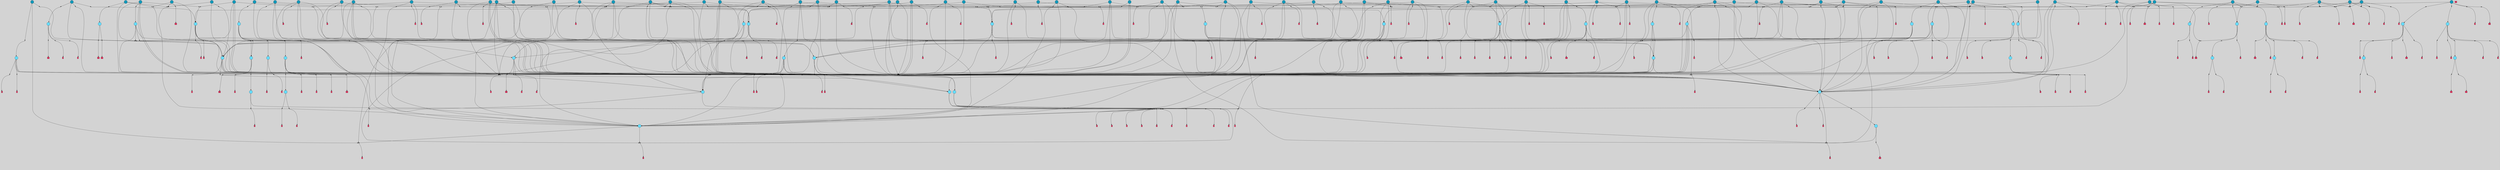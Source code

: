 // File exported with GEGELATI v1.3.1
// On the 2024-04-08 17:51:23
// With the File::TPGGraphDotExporter
digraph{
	graph[pad = "0.212, 0.055" bgcolor = lightgray]
	node[shape=circle style = filled label = ""]
		T3 [fillcolor="#66ddff"]
		T7 [fillcolor="#66ddff"]
		T9 [fillcolor="#66ddff"]
		T11 [fillcolor="#66ddff"]
		T27 [fillcolor="#66ddff"]
		T90 [fillcolor="#66ddff"]
		T111 [fillcolor="#66ddff"]
		T129 [fillcolor="#66ddff"]
		T159 [fillcolor="#66ddff"]
		T193 [fillcolor="#66ddff"]
		T215 [fillcolor="#66ddff"]
		T255 [fillcolor="#66ddff"]
		T321 [fillcolor="#66ddff"]
		T322 [fillcolor="#1199bb"]
		T426 [fillcolor="#66ddff"]
		T116 [fillcolor="#1199bb"]
		T506 [fillcolor="#66ddff"]
		T522 [fillcolor="#66ddff"]
		T547 [fillcolor="#1199bb"]
		T570 [fillcolor="#1199bb"]
		T583 [fillcolor="#66ddff"]
		T593 [fillcolor="#66ddff"]
		T628 [fillcolor="#1199bb"]
		T640 [fillcolor="#1199bb"]
		T658 [fillcolor="#66ddff"]
		T690 [fillcolor="#66ddff"]
		T693 [fillcolor="#1199bb"]
		T695 [fillcolor="#1199bb"]
		T696 [fillcolor="#1199bb"]
		T613 [fillcolor="#1199bb"]
		T699 [fillcolor="#1199bb"]
		T700 [fillcolor="#1199bb"]
		T703 [fillcolor="#1199bb"]
		T704 [fillcolor="#66ddff"]
		T706 [fillcolor="#1199bb"]
		T708 [fillcolor="#66ddff"]
		T777 [fillcolor="#66ddff"]
		T533 [fillcolor="#1199bb"]
		T815 [fillcolor="#1199bb"]
		T818 [fillcolor="#1199bb"]
		T819 [fillcolor="#66ddff"]
		T820 [fillcolor="#1199bb"]
		T821 [fillcolor="#1199bb"]
		T822 [fillcolor="#1199bb"]
		T827 [fillcolor="#66ddff"]
		T828 [fillcolor="#66ddff"]
		T829 [fillcolor="#66ddff"]
		T830 [fillcolor="#66ddff"]
		T831 [fillcolor="#66ddff"]
		T832 [fillcolor="#1199bb"]
		T833 [fillcolor="#66ddff"]
		T834 [fillcolor="#66ddff"]
		T839 [fillcolor="#1199bb"]
		T842 [fillcolor="#1199bb"]
		T844 [fillcolor="#1199bb"]
		T848 [fillcolor="#66ddff"]
		T851 [fillcolor="#1199bb"]
		T852 [fillcolor="#1199bb"]
		T853 [fillcolor="#1199bb"]
		T855 [fillcolor="#1199bb"]
		T857 [fillcolor="#1199bb"]
		T858 [fillcolor="#1199bb"]
		T859 [fillcolor="#1199bb"]
		T861 [fillcolor="#1199bb"]
		T862 [fillcolor="#1199bb"]
		T863 [fillcolor="#1199bb"]
		T864 [fillcolor="#1199bb"]
		T865 [fillcolor="#1199bb"]
		T866 [fillcolor="#1199bb"]
		T867 [fillcolor="#1199bb"]
		T868 [fillcolor="#1199bb"]
		T869 [fillcolor="#1199bb"]
		T870 [fillcolor="#1199bb"]
		T871 [fillcolor="#1199bb"]
		T872 [fillcolor="#1199bb"]
		T873 [fillcolor="#1199bb"]
		T874 [fillcolor="#1199bb"]
		T875 [fillcolor="#1199bb"]
		T877 [fillcolor="#1199bb"]
		T887 [fillcolor="#66ddff"]
		T888 [fillcolor="#66ddff"]
		T889 [fillcolor="#66ddff"]
		T890 [fillcolor="#66ddff"]
		T891 [fillcolor="#1199bb"]
		T892 [fillcolor="#66ddff"]
		T893 [fillcolor="#66ddff"]
		T894 [fillcolor="#66ddff"]
		T897 [fillcolor="#1199bb"]
		T899 [fillcolor="#1199bb"]
		T901 [fillcolor="#1199bb"]
		T903 [fillcolor="#1199bb"]
		T904 [fillcolor="#1199bb"]
		T905 [fillcolor="#1199bb"]
		T907 [fillcolor="#1199bb"]
		T912 [fillcolor="#1199bb"]
		T919 [fillcolor="#1199bb"]
		T925 [fillcolor="#66ddff"]
		T926 [fillcolor="#66ddff"]
		T927 [fillcolor="#66ddff"]
		T928 [fillcolor="#66ddff"]
		T929 [fillcolor="#66ddff"]
		T930 [fillcolor="#66ddff"]
		T931 [fillcolor="#1199bb"]
		T932 [fillcolor="#1199bb"]
		T933 [fillcolor="#1199bb"]
		T934 [fillcolor="#1199bb"]
		T935 [fillcolor="#1199bb"]
		T711 [fillcolor="#1199bb"]
		T936 [fillcolor="#1199bb"]
		T937 [fillcolor="#1199bb"]
		T938 [fillcolor="#1199bb"]
		T939 [fillcolor="#1199bb"]
		T940 [fillcolor="#1199bb"]
		T941 [fillcolor="#1199bb"]
		T942 [fillcolor="#1199bb"]
		T943 [fillcolor="#1199bb"]
		T944 [fillcolor="#1199bb"]
		T945 [fillcolor="#1199bb"]
		T946 [fillcolor="#1199bb"]
		T947 [fillcolor="#1199bb"]
		T948 [fillcolor="#1199bb"]
		P14035 [fillcolor="#cccccc" shape=point] //6|
		I14035 [shape=box style=invis label="6|1&2|6#1|7&#92;n10|7&2|0#1|5&#92;n9|4&0|1#2|2&#92;n8|6&0|0#1|0&#92;n"]
		P14035 -> I14035[style=invis]
		A9770 [fillcolor="#ff3366" shape=box margin=0.03 width=0 height=0 label="3"]
		T3 -> P14035 -> A9770
		P14036 [fillcolor="#cccccc" shape=point] //3|
		I14036 [shape=box style=invis label="7|6&2|4#0|2&#92;n10|3&2|7#1|4&#92;n11|6&0|4#0|1&#92;n7|1&0|0#2|6&#92;n7|6&0|3#2|6&#92;n4|0&2|6#0|1&#92;n4|4&2|5#0|2&#92;n4|6&0|4#2|7&#92;n10|0&2|3#1|5&#92;n2|6&0|5#0|2&#92;n1|0&2|3#0|7&#92;n1|6&2|0#0|5&#92;n6|2&0|1#0|7&#92;n9|2&0|3#2|7&#92;n5|3&0|6#0|6&#92;n1|7&2|5#2|3&#92;n8|1&2|7#0|6&#92;n1|0&2|5#2|1&#92;n7|1&2|2#2|5&#92;n7|4&2|6#0|3&#92;n"]
		P14036 -> I14036[style=invis]
		A9771 [fillcolor="#ff3366" shape=box margin=0.03 width=0 height=0 label="4"]
		T3 -> P14036 -> A9771
		P14037 [fillcolor="#cccccc" shape=point] //-3|
		I14037 [shape=box style=invis label="1|6&2|7#0|7&#92;n10|2&0|7#1|3&#92;n9|6&2|7#2|2&#92;n5|3&0|7#0|7&#92;n1|6&2|3#0|0&#92;n2|3&2|3#2|2&#92;n5|1&2|6#0|6&#92;n"]
		P14037 -> I14037[style=invis]
		A9772 [fillcolor="#ff3366" shape=box margin=0.03 width=0 height=0 label="7"]
		T7 -> P14037 -> A9772
		P14038 [fillcolor="#cccccc" shape=point] //5|
		I14038 [shape=box style=invis label="0|5&2|3#0|1&#92;n0|6&2|1#2|4&#92;n6|2&2|6#0|7&#92;n7|4&0|3#0|1&#92;n5|4&0|7#1|6&#92;n9|1&0|5#2|2&#92;n6|3&2|3#1|7&#92;n11|7&2|4#1|6&#92;n2|5&0|1#0|0&#92;n4|7&0|0#0|2&#92;n6|2&0|6#0|0&#92;n2|1&2|6#2|4&#92;n10|0&2|0#1|0&#92;n6|6&2|4#0|6&#92;n"]
		P14038 -> I14038[style=invis]
		A9773 [fillcolor="#ff3366" shape=box margin=0.03 width=0 height=0 label="8"]
		T7 -> P14038 -> A9773
		P14039 [fillcolor="#cccccc" shape=point] //-6|
		I14039 [shape=box style=invis label="11|1&0|7#2|0&#92;n10|4&0|1#1|0&#92;n4|3&2|4#2|1&#92;n0|5&2|0#0|0&#92;n6|1&0|0#0|3&#92;n8|2&2|0#0|4&#92;n11|4&2|0#1|6&#92;n7|0&2|6#2|3&#92;n5|3&2|6#2|0&#92;n2|0&2|0#0|4&#92;n"]
		P14039 -> I14039[style=invis]
		A9774 [fillcolor="#ff3366" shape=box margin=0.03 width=0 height=0 label="9"]
		T9 -> P14039 -> A9774
		P14040 [fillcolor="#cccccc" shape=point] //2|
		I14040 [shape=box style=invis label="6|3&2|7#1|4&#92;n8|6&0|0#2|5&#92;n2|1&0|2#0|3&#92;n8|7&0|6#0|4&#92;n2|1&2|0#0|1&#92;n0|0&2|2#2|3&#92;n6|6&0|7#2|1&#92;n6|1&0|7#2|6&#92;n5|4&2|7#0|4&#92;n0|3&0|4#2|0&#92;n11|0&2|0#2|5&#92;n4|5&2|5#2|4&#92;n5|7&0|6#0|4&#92;n9|7&2|5#0|3&#92;n5|4&2|1#0|3&#92;n5|3&0|1#1|7&#92;n0|4&0|3#2|5&#92;n"]
		P14040 -> I14040[style=invis]
		A9775 [fillcolor="#ff3366" shape=box margin=0.03 width=0 height=0 label="10"]
		T9 -> P14040 -> A9775
		P14041 [fillcolor="#cccccc" shape=point] //6|
		I14041 [shape=box style=invis label="3|0&2|7#2|2&#92;n3|2&0|4#2|5&#92;n5|1&0|2#1|0&#92;n8|7&0|1#2|0&#92;n8|5&0|3#0|6&#92;n0|2&0|2#2|3&#92;n1|5&2|5#0|5&#92;n5|6&0|6#0|7&#92;n6|7&0|0#2|6&#92;n1|2&2|3#0|0&#92;n7|7&2|3#0|4&#92;n0|7&2|7#0|6&#92;n1|0&2|2#2|7&#92;n4|4&0|1#0|0&#92;n"]
		P14041 -> I14041[style=invis]
		A9776 [fillcolor="#ff3366" shape=box margin=0.03 width=0 height=0 label="11"]
		T11 -> P14041 -> A9776
		P14042 [fillcolor="#cccccc" shape=point] //-4|
		I14042 [shape=box style=invis label="4|1&0|4#2|6&#92;n1|2&2|2#2|0&#92;n1|2&2|0#0|6&#92;n8|4&2|3#2|5&#92;n5|5&2|1#1|0&#92;n"]
		P14042 -> I14042[style=invis]
		A9777 [fillcolor="#ff3366" shape=box margin=0.03 width=0 height=0 label="12"]
		T11 -> P14042 -> A9777
		P14043 [fillcolor="#cccccc" shape=point] //2|
		I14043 [shape=box style=invis label="9|1&2|3#0|1&#92;n5|2&2|0#2|4&#92;n3|6&2|5#2|7&#92;n7|0&2|5#0|4&#92;n1|2&0|3#0|5&#92;n7|3&2|7#0|0&#92;n"]
		P14043 -> I14043[style=invis]
		A9778 [fillcolor="#ff3366" shape=box margin=0.03 width=0 height=0 label="2"]
		T27 -> P14043 -> A9778
		P14044 [fillcolor="#cccccc" shape=point] //-6|
		I14044 [shape=box style=invis label="7|5&0|4#0|4&#92;n11|0&2|5#2|1&#92;n"]
		P14044 -> I14044[style=invis]
		A9779 [fillcolor="#ff3366" shape=box margin=0.03 width=0 height=0 label="3"]
		T27 -> P14044 -> A9779
		T27 -> P14036
		P14045 [fillcolor="#cccccc" shape=point] //0|
		I14045 [shape=box style=invis label="2|5&0|1#0|6&#92;n6|1&2|2#2|7&#92;n8|0&0|3#1|4&#92;n4|3&2|5#2|4&#92;n8|1&2|4#0|0&#92;n6|6&0|1#2|6&#92;n11|7&2|4#2|5&#92;n6|2&2|4#0|2&#92;n8|5&2|4#2|4&#92;n2|1&2|1#2|2&#92;n2|7&2|5#2|6&#92;n9|7&0|5#0|4&#92;n1|2&0|5#2|6&#92;n4|2&2|3#2|7&#92;n3|3&2|1#0|2&#92;n"]
		P14045 -> I14045[style=invis]
		A9780 [fillcolor="#ff3366" shape=box margin=0.03 width=0 height=0 label="5"]
		T27 -> P14045 -> A9780
		P14046 [fillcolor="#cccccc" shape=point] //0|
		I14046 [shape=box style=invis label="4|0&0|3#2|7&#92;n10|2&0|3#1|7&#92;n3|5&0|2#0|3&#92;n4|5&0|0#2|1&#92;n10|7&2|0#1|2&#92;n5|3&2|3#1|6&#92;n9|5&2|0#0|4&#92;n5|4&2|7#0|2&#92;n10|3&2|7#1|4&#92;n7|2&0|1#2|6&#92;n8|6&0|5#0|5&#92;n8|7&2|3#0|5&#92;n2|6&2|4#0|0&#92;n"]
		P14046 -> I14046[style=invis]
		A9781 [fillcolor="#ff3366" shape=box margin=0.03 width=0 height=0 label="5"]
		T27 -> P14046 -> A9781
		P14047 [fillcolor="#cccccc" shape=point] //-2|
		I14047 [shape=box style=invis label="8|4&2|1#2|5&#92;n4|1&0|7#2|1&#92;n5|7&2|3#2|2&#92;n10|4&2|5#1|7&#92;n10|0&2|6#1|3&#92;n4|5&2|7#0|6&#92;n9|5&2|4#0|4&#92;n2|4&0|5#0|7&#92;n11|1&2|4#2|6&#92;n5|6&0|7#1|2&#92;n2|7&2|7#2|6&#92;n5|2&0|5#1|5&#92;n3|0&0|6#0|2&#92;n4|0&0|4#2|4&#92;n4|4&2|6#0|7&#92;n10|6&2|0#1|4&#92;n9|7&0|3#1|4&#92;n1|4&2|6#0|3&#92;n11|5&2|6#0|3&#92;n0|3&0|5#0|1&#92;n"]
		P14047 -> I14047[style=invis]
		A9782 [fillcolor="#ff3366" shape=box margin=0.03 width=0 height=0 label="13"]
		T90 -> P14047 -> A9782
		P14048 [fillcolor="#cccccc" shape=point] //4|
		I14048 [shape=box style=invis label="7|1&2|6#1|3&#92;n10|1&0|3#1|6&#92;n8|5&2|3#2|1&#92;n11|5&0|0#2|6&#92;n4|1&0|6#0|0&#92;n11|1&0|2#0|3&#92;n2|0&2|1#0|7&#92;n"]
		P14048 -> I14048[style=invis]
		A9783 [fillcolor="#ff3366" shape=box margin=0.03 width=0 height=0 label="2"]
		T90 -> P14048 -> A9783
		P14049 [fillcolor="#cccccc" shape=point] //7|
		I14049 [shape=box style=invis label="10|3&0|1#1|4&#92;n4|6&0|0#0|2&#92;n4|5&0|6#0|0&#92;n4|3&0|6#2|1&#92;n7|0&0|3#1|2&#92;n4|7&0|6#0|5&#92;n7|6&0|7#0|6&#92;n6|6&0|0#0|3&#92;n11|1&0|4#2|5&#92;n10|2&0|3#1|2&#92;n"]
		P14049 -> I14049[style=invis]
		A9784 [fillcolor="#ff3366" shape=box margin=0.03 width=0 height=0 label="4"]
		T90 -> P14049 -> A9784
		P14050 [fillcolor="#cccccc" shape=point] //-3|
		I14050 [shape=box style=invis label="8|1&2|3#0|5&#92;n0|6&0|5#0|5&#92;n3|7&2|1#0|6&#92;n3|5&0|1#0|0&#92;n9|5&2|0#0|4&#92;n3|5&0|2#0|3&#92;n10|6&2|4#1|0&#92;n9|4&2|7#2|6&#92;n1|7&2|5#2|2&#92;n"]
		P14050 -> I14050[style=invis]
		A9785 [fillcolor="#ff3366" shape=box margin=0.03 width=0 height=0 label="5"]
		T90 -> P14050 -> A9785
		P14051 [fillcolor="#cccccc" shape=point] //-7|
		I14051 [shape=box style=invis label="3|0&2|0#0|1&#92;n1|1&0|2#0|4&#92;n11|2&0|7#1|6&#92;n9|7&0|0#0|4&#92;n3|0&0|7#0|1&#92;n9|3&2|6#2|7&#92;n5|3&0|2#2|6&#92;n6|1&2|4#2|3&#92;n5|4&2|0#1|6&#92;n1|3&0|7#0|7&#92;n"]
		P14051 -> I14051[style=invis]
		A9786 [fillcolor="#ff3366" shape=box margin=0.03 width=0 height=0 label="7"]
		T90 -> P14051 -> A9786
		P14052 [fillcolor="#cccccc" shape=point] //-5|
		I14052 [shape=box style=invis label="0|0&2|3#0|2&#92;n10|5&0|6#1|3&#92;n7|3&0|6#2|3&#92;n3|4&0|6#0|6&#92;n10|5&0|2#1|1&#92;n5|0&0|1#0|3&#92;n6|6&2|5#1|5&#92;n7|4&0|2#1|7&#92;n5|7&0|1#2|5&#92;n1|5&0|0#0|3&#92;n7|5&2|1#2|6&#92;n9|0&0|2#0|0&#92;n4|0&2|4#0|0&#92;n4|6&0|0#2|3&#92;n3|1&0|6#2|5&#92;n7|7&2|1#2|3&#92;n9|4&2|2#0|6&#92;n"]
		P14052 -> I14052[style=invis]
		T111 -> P14052 -> T9
		P14053 [fillcolor="#cccccc" shape=point] //7|
		I14053 [shape=box style=invis label="7|4&2|1#2|0&#92;n4|1&2|4#2|3&#92;n5|0&2|0#2|2&#92;n6|1&2|4#2|6&#92;n"]
		P14053 -> I14053[style=invis]
		A9787 [fillcolor="#ff3366" shape=box margin=0.03 width=0 height=0 label="9"]
		T111 -> P14053 -> A9787
		P14054 [fillcolor="#cccccc" shape=point] //2|
		I14054 [shape=box style=invis label="3|0&2|0#0|1&#92;n11|2&0|7#1|6&#92;n8|7&2|4#0|5&#92;n5|3&0|2#2|6&#92;n4|4&2|4#2|6&#92;n3|0&0|7#0|1&#92;n2|7&2|2#2|5&#92;n9|3&2|6#2|7&#92;n7|7&0|0#0|4&#92;n6|1&2|4#1|3&#92;n5|4&2|0#1|6&#92;n1|3&0|7#0|4&#92;n"]
		P14054 -> I14054[style=invis]
		A9788 [fillcolor="#ff3366" shape=box margin=0.03 width=0 height=0 label="7"]
		T111 -> P14054 -> A9788
		T111 -> P14039
		P14055 [fillcolor="#cccccc" shape=point] //8|
		I14055 [shape=box style=invis label="9|0&0|1#2|0&#92;n10|1&2|5#1|4&#92;n8|2&2|6#0|4&#92;n2|4&2|5#2|3&#92;n4|2&2|2#0|2&#92;n7|5&0|2#0|0&#92;n8|2&2|1#1|3&#92;n8|7&0|7#2|1&#92;n1|1&0|0#0|7&#92;n5|6&2|5#1|0&#92;n6|6&2|5#0|0&#92;n11|4&0|3#2|6&#92;n4|2&2|4#0|7&#92;n5|6&0|1#2|0&#92;n11|3&0|2#0|7&#92;n"]
		P14055 -> I14055[style=invis]
		A9789 [fillcolor="#ff3366" shape=box margin=0.03 width=0 height=0 label="6"]
		T129 -> P14055 -> A9789
		P14056 [fillcolor="#cccccc" shape=point] //5|
		I14056 [shape=box style=invis label="3|0&2|0#0|1&#92;n3|0&0|7#0|1&#92;n5|3&0|2#2|6&#92;n4|4&2|4#2|6&#92;n11|2&0|7#1|6&#92;n2|7&2|2#2|5&#92;n9|3&2|6#2|7&#92;n7|7&0|0#0|4&#92;n6|1&2|4#2|3&#92;n5|4&2|0#1|6&#92;n1|3&0|7#0|4&#92;n"]
		P14056 -> I14056[style=invis]
		A9790 [fillcolor="#ff3366" shape=box margin=0.03 width=0 height=0 label="7"]
		T129 -> P14056 -> A9790
		P14057 [fillcolor="#cccccc" shape=point] //10|
		I14057 [shape=box style=invis label="4|5&2|7#2|1&#92;n1|7&2|3#0|6&#92;n3|5&2|2#0|3&#92;n10|3&0|7#1|4&#92;n7|1&0|4#2|6&#92;n10|2&0|3#1|7&#92;n9|5&2|0#0|4&#92;n4|0&0|3#2|7&#92;n11|4&2|6#1|2&#92;n5|4&2|7#0|2&#92;n2|6&2|4#0|0&#92;n6|5&0|7#2|1&#92;n5|3&2|3#1|6&#92;n10|7&2|0#1|2&#92;n"]
		P14057 -> I14057[style=invis]
		A9791 [fillcolor="#ff3366" shape=box margin=0.03 width=0 height=0 label="5"]
		T129 -> P14057 -> A9791
		P14058 [fillcolor="#cccccc" shape=point] //5|
		I14058 [shape=box style=invis label="9|4&2|3#1|3&#92;n0|4&2|4#0|5&#92;n6|1&2|6#2|5&#92;n4|0&0|5#2|0&#92;n"]
		P14058 -> I14058[style=invis]
		A9792 [fillcolor="#ff3366" shape=box margin=0.03 width=0 height=0 label="7"]
		T129 -> P14058 -> A9792
		P14059 [fillcolor="#cccccc" shape=point] //6|
		I14059 [shape=box style=invis label="9|4&2|7#0|6&#92;n8|4&0|1#1|0&#92;n1|3&0|0#2|1&#92;n2|4&0|6#2|2&#92;n5|1&2|5#0|7&#92;n3|0&0|3#2|6&#92;n2|2&2|6#0|2&#92;n8|4&0|4#2|2&#92;n5|1&2|4#0|3&#92;n9|4&0|6#0|6&#92;n5|0&2|2#1|5&#92;n11|7&0|0#1|1&#92;n0|4&0|3#0|3&#92;n7|7&2|4#2|5&#92;n1|5&0|1#2|1&#92;n"]
		P14059 -> I14059[style=invis]
		A9793 [fillcolor="#ff3366" shape=box margin=0.03 width=0 height=0 label="1"]
		T129 -> P14059 -> A9793
		P14060 [fillcolor="#cccccc" shape=point] //7|
		I14060 [shape=box style=invis label="7|0&2|1#2|0&#92;n9|7&2|1#1|7&#92;n8|2&0|1#1|0&#92;n6|6&0|2#1|1&#92;n2|2&0|5#0|0&#92;n5|7&0|0#2|1&#92;n5|1&2|5#1|5&#92;n4|7&2|4#2|3&#92;n10|5&2|2#1|5&#92;n1|3&2|2#2|0&#92;n10|2&2|6#1|5&#92;n"]
		P14060 -> I14060[style=invis]
		A9794 [fillcolor="#ff3366" shape=box margin=0.03 width=0 height=0 label="1"]
		T159 -> P14060 -> A9794
		P14061 [fillcolor="#cccccc" shape=point] //7|
		I14061 [shape=box style=invis label="7|4&2|7#0|4&#92;n4|6&0|1#2|5&#92;n2|1&2|3#0|0&#92;n4|3&2|0#0|1&#92;n0|0&2|7#2|7&#92;n7|7&0|5#2|3&#92;n5|0&2|1#2|2&#92;n10|0&0|4#1|2&#92;n4|4&0|7#0|0&#92;n6|7&0|2#0|1&#92;n1|4&2|5#0|4&#92;n"]
		P14061 -> I14061[style=invis]
		A9795 [fillcolor="#ff3366" shape=box margin=0.03 width=0 height=0 label="0"]
		T159 -> P14061 -> A9795
		P14062 [fillcolor="#cccccc" shape=point] //5|
		I14062 [shape=box style=invis label="0|5&2|3#0|1&#92;n0|6&2|1#2|4&#92;n6|2&2|6#0|7&#92;n9|0&2|7#1|1&#92;n7|4&0|3#0|1&#92;n11|7&2|4#1|6&#92;n9|1&0|5#2|2&#92;n5|4&0|7#1|6&#92;n2|5&0|1#0|0&#92;n4|7&0|0#0|2&#92;n6|2&0|6#0|0&#92;n2|1&2|6#2|4&#92;n10|0&0|0#1|0&#92;n6|6&2|4#0|6&#92;n"]
		P14062 -> I14062[style=invis]
		T159 -> P14062 -> T129
		P14063 [fillcolor="#cccccc" shape=point] //-2|
		I14063 [shape=box style=invis label="1|0&0|3#0|3&#92;n2|7&0|4#0|4&#92;n11|6&2|1#1|4&#92;n6|1&2|5#0|0&#92;n2|0&2|0#0|6&#92;n1|3&2|1#0|4&#92;n"]
		P14063 -> I14063[style=invis]
		A9796 [fillcolor="#ff3366" shape=box margin=0.03 width=0 height=0 label="2"]
		T193 -> P14063 -> A9796
		P14064 [fillcolor="#cccccc" shape=point] //3|
		I14064 [shape=box style=invis label="5|4&2|7#0|4&#92;n0|4&0|3#2|5&#92;n8|6&0|0#2|5&#92;n2|1&0|2#0|3&#92;n9|7&0|6#0|4&#92;n0|0&2|2#2|3&#92;n6|6&0|7#2|1&#92;n6|1&0|7#2|6&#92;n0|3&0|4#2|0&#92;n11|0&2|0#2|5&#92;n4|5&2|5#2|4&#92;n5|3&0|1#1|7&#92;n9|7&2|2#0|3&#92;n5|4&2|1#0|3&#92;n5|0&0|6#0|4&#92;n0|0&0|1#2|0&#92;n"]
		P14064 -> I14064[style=invis]
		A9797 [fillcolor="#ff3366" shape=box margin=0.03 width=0 height=0 label="10"]
		T193 -> P14064 -> A9797
		P14065 [fillcolor="#cccccc" shape=point] //-1|
		I14065 [shape=box style=invis label="1|7&2|1#0|6&#92;n8|1&2|3#0|5&#92;n10|6&2|7#1|0&#92;n1|7&2|5#0|2&#92;n0|3&0|3#2|2&#92;n3|5&0|1#0|0&#92;n3|5&0|2#0|3&#92;n1|5&2|0#0|4&#92;n5|7&2|2#2|5&#92;n4|0&2|3#0|3&#92;n"]
		P14065 -> I14065[style=invis]
		T193 -> P14065 -> T3
		P14066 [fillcolor="#cccccc" shape=point] //10|
		I14066 [shape=box style=invis label="6|1&2|4#2|3&#92;n3|0&0|7#0|1&#92;n5|3&0|2#2|6&#92;n4|4&0|4#2|6&#92;n5|4&2|0#1|6&#92;n10|5&0|6#1|5&#92;n2|5&2|1#2|2&#92;n1|3&0|7#0|4&#92;n3|0&2|0#0|1&#92;n11|2&0|5#1|6&#92;n9|3&2|6#2|7&#92;n7|7&0|0#0|4&#92;n"]
		P14066 -> I14066[style=invis]
		A9798 [fillcolor="#ff3366" shape=box margin=0.03 width=0 height=0 label="7"]
		T193 -> P14066 -> A9798
		P14067 [fillcolor="#cccccc" shape=point] //-1|
		I14067 [shape=box style=invis label="11|7&2|0#1|7&#92;n1|5&2|4#2|4&#92;n4|3&0|1#0|5&#92;n1|6&0|0#0|4&#92;n8|6&2|4#0|0&#92;n4|0&0|0#0|5&#92;n10|4&2|0#1|0&#92;n9|6&2|5#1|3&#92;n0|7&2|1#0|5&#92;n0|6&2|3#2|0&#92;n4|4&0|5#0|1&#92;n"]
		P14067 -> I14067[style=invis]
		A9799 [fillcolor="#ff3366" shape=box margin=0.03 width=0 height=0 label="12"]
		T215 -> P14067 -> A9799
		P14068 [fillcolor="#cccccc" shape=point] //1|
		I14068 [shape=box style=invis label="9|3&0|0#1|1&#92;n4|6&0|5#0|7&#92;n3|6&0|0#2|0&#92;n6|2&2|5#1|4&#92;n8|7&0|7#0|0&#92;n5|0&2|6#0|6&#92;n"]
		P14068 -> I14068[style=invis]
		A9800 [fillcolor="#ff3366" shape=box margin=0.03 width=0 height=0 label="5"]
		T215 -> P14068 -> A9800
		P14069 [fillcolor="#cccccc" shape=point] //5|
		I14069 [shape=box style=invis label="4|4&0|6#2|1&#92;n7|6&0|1#1|4&#92;n6|2&0|7#1|3&#92;n9|1&2|6#0|7&#92;n1|6&2|3#0|0&#92;n2|3&2|3#2|2&#92;n1|0&2|7#2|7&#92;n10|3&0|7#1|7&#92;n"]
		P14069 -> I14069[style=invis]
		A9801 [fillcolor="#ff3366" shape=box margin=0.03 width=0 height=0 label="7"]
		T215 -> P14069 -> A9801
		T255 -> P14065
		P14070 [fillcolor="#cccccc" shape=point] //-9|
		I14070 [shape=box style=invis label="7|1&0|0#2|6&#92;n1|6&0|4#2|7&#92;n7|6&2|4#0|2&#92;n10|7&2|1#1|3&#92;n7|6&0|3#2|6&#92;n4|0&2|2#2|1&#92;n1|0&0|5#2|3&#92;n6|1&2|6#1|1&#92;n7|4&2|6#1|0&#92;n9|5&0|1#0|2&#92;n9|2&0|3#0|7&#92;n6|0&2|7#0|6&#92;n10|5&2|3#1|5&#92;n10|0&2|7#1|4&#92;n1|0&2|3#0|7&#92;n5|2&0|6#0|6&#92;n2|6&0|1#0|2&#92;n7|4&2|5#0|3&#92;n3|6&2|4#0|5&#92;n1|6&2|0#0|5&#92;n"]
		P14070 -> I14070[style=invis]
		A9802 [fillcolor="#ff3366" shape=box margin=0.03 width=0 height=0 label="4"]
		T255 -> P14070 -> A9802
		P14071 [fillcolor="#cccccc" shape=point] //7|
		I14071 [shape=box style=invis label="9|6&2|6#1|3&#92;n9|7&2|0#1|7&#92;n3|0&2|0#0|0&#92;n1|6&0|0#0|4&#92;n7|4&0|3#0|1&#92;n"]
		P14071 -> I14071[style=invis]
		A9803 [fillcolor="#ff3366" shape=box margin=0.03 width=0 height=0 label="12"]
		T255 -> P14071 -> A9803
		P14072 [fillcolor="#cccccc" shape=point] //-9|
		I14072 [shape=box style=invis label="11|5&0|0#2|6&#92;n8|5&2|3#2|1&#92;n7|1&0|6#1|3&#92;n11|4&0|2#0|1&#92;n9|0&2|7#1|6&#92;n10|1&0|3#1|6&#92;n0|3&0|4#2|5&#92;n5|7&2|3#1|6&#92;n2|0&2|1#0|7&#92;n"]
		P14072 -> I14072[style=invis]
		A9804 [fillcolor="#ff3366" shape=box margin=0.03 width=0 height=0 label="2"]
		T255 -> P14072 -> A9804
		P14073 [fillcolor="#cccccc" shape=point] //-7|
		I14073 [shape=box style=invis label="9|1&2|7#2|1&#92;n7|0&2|0#2|7&#92;n2|3&2|3#2|2&#92;n8|5&2|1#0|3&#92;n5|5&0|7#0|1&#92;n1|6&2|7#0|7&#92;n10|2&0|7#1|3&#92;n6|4&2|2#2|4&#92;n0|6&2|5#0|2&#92;n"]
		P14073 -> I14073[style=invis]
		A9805 [fillcolor="#ff3366" shape=box margin=0.03 width=0 height=0 label="7"]
		T255 -> P14073 -> A9805
		P14074 [fillcolor="#cccccc" shape=point] //-7|
		I14074 [shape=box style=invis label="9|1&2|7#2|1&#92;n7|0&2|0#2|7&#92;n2|3&2|3#2|2&#92;n8|5&2|1#0|3&#92;n5|5&0|7#0|1&#92;n1|6&2|7#0|7&#92;n10|2&0|7#1|3&#92;n6|4&2|2#2|4&#92;n0|6&2|5#0|2&#92;n"]
		P14074 -> I14074[style=invis]
		A9806 [fillcolor="#ff3366" shape=box margin=0.03 width=0 height=0 label="7"]
		T322 -> P14074 -> A9806
		P14075 [fillcolor="#cccccc" shape=point] //-9|
		I14075 [shape=box style=invis label="11|5&0|0#2|6&#92;n8|5&2|3#2|1&#92;n7|1&0|6#1|3&#92;n11|4&0|2#0|1&#92;n9|0&2|7#1|6&#92;n10|1&0|3#1|6&#92;n0|3&0|4#2|5&#92;n5|7&2|3#1|6&#92;n2|0&2|1#0|7&#92;n"]
		P14075 -> I14075[style=invis]
		A9807 [fillcolor="#ff3366" shape=box margin=0.03 width=0 height=0 label="2"]
		T322 -> P14075 -> A9807
		P14076 [fillcolor="#cccccc" shape=point] //-9|
		I14076 [shape=box style=invis label="7|1&0|0#2|6&#92;n1|6&0|4#2|7&#92;n7|6&2|4#0|2&#92;n10|7&2|1#1|3&#92;n7|6&0|3#2|6&#92;n4|0&2|2#2|1&#92;n1|0&0|5#2|3&#92;n6|1&2|6#1|1&#92;n7|4&2|6#1|0&#92;n9|5&0|1#0|2&#92;n9|2&0|3#0|7&#92;n6|0&2|7#0|6&#92;n10|5&2|3#1|5&#92;n10|0&2|7#1|4&#92;n1|0&2|3#0|7&#92;n5|2&0|6#0|6&#92;n2|6&0|1#0|2&#92;n7|4&2|5#0|3&#92;n3|6&2|4#0|5&#92;n1|6&2|0#0|5&#92;n"]
		P14076 -> I14076[style=invis]
		A9808 [fillcolor="#ff3366" shape=box margin=0.03 width=0 height=0 label="4"]
		T322 -> P14076 -> A9808
		P14077 [fillcolor="#cccccc" shape=point] //3|
		I14077 [shape=box style=invis label="7|6&2|4#0|2&#92;n10|3&2|7#1|4&#92;n11|6&0|4#0|1&#92;n7|1&0|0#2|6&#92;n7|6&0|3#2|6&#92;n4|0&2|6#0|1&#92;n4|4&2|5#0|2&#92;n4|6&0|4#2|7&#92;n10|0&2|3#1|5&#92;n2|6&0|5#0|2&#92;n1|0&2|3#0|7&#92;n1|6&2|0#0|5&#92;n6|2&0|1#0|7&#92;n9|2&0|3#2|7&#92;n5|3&0|6#0|6&#92;n1|7&2|5#2|3&#92;n8|1&2|7#0|6&#92;n1|0&2|5#2|1&#92;n7|1&2|2#2|5&#92;n7|4&2|6#0|3&#92;n"]
		P14077 -> I14077[style=invis]
		A9809 [fillcolor="#ff3366" shape=box margin=0.03 width=0 height=0 label="4"]
		T321 -> P14077 -> A9809
		P14078 [fillcolor="#cccccc" shape=point] //6|
		I14078 [shape=box style=invis label="6|1&2|6#1|7&#92;n10|7&2|0#1|5&#92;n9|4&0|1#2|2&#92;n8|6&0|0#1|0&#92;n"]
		P14078 -> I14078[style=invis]
		A9810 [fillcolor="#ff3366" shape=box margin=0.03 width=0 height=0 label="3"]
		T321 -> P14078 -> A9810
		P14079 [fillcolor="#cccccc" shape=point] //7|
		I14079 [shape=box style=invis label="9|6&2|6#1|3&#92;n9|7&2|0#1|7&#92;n3|0&2|0#0|0&#92;n1|6&0|0#0|4&#92;n7|4&0|3#0|1&#92;n"]
		P14079 -> I14079[style=invis]
		A9811 [fillcolor="#ff3366" shape=box margin=0.03 width=0 height=0 label="12"]
		T322 -> P14079 -> A9811
		P14080 [fillcolor="#cccccc" shape=point] //-1|
		I14080 [shape=box style=invis label="1|7&2|1#0|6&#92;n8|1&2|3#0|5&#92;n10|6&2|7#1|0&#92;n1|7&2|5#0|2&#92;n0|3&0|3#2|2&#92;n3|5&0|1#0|0&#92;n3|5&0|2#0|3&#92;n1|5&2|0#0|4&#92;n5|7&2|2#2|5&#92;n4|0&2|3#0|3&#92;n"]
		P14080 -> I14080[style=invis]
		T322 -> P14080 -> T321
		T426 -> P14038
		P14081 [fillcolor="#cccccc" shape=point] //-5|
		I14081 [shape=box style=invis label="10|6&2|5#1|6&#92;n9|3&0|1#1|7&#92;n2|4&0|1#0|1&#92;n11|3&0|7#1|6&#92;n5|1&0|6#2|7&#92;n8|0&0|0#0|1&#92;n0|6&0|7#0|4&#92;n6|7&2|6#2|6&#92;n11|0&2|3#0|5&#92;n"]
		P14081 -> I14081[style=invis]
		T426 -> P14081 -> T7
		P14082 [fillcolor="#cccccc" shape=point] //-7|
		I14082 [shape=box style=invis label="6|4&2|6#1|0&#92;n2|6&0|2#0|0&#92;n9|4&2|6#2|1&#92;n11|5&0|1#0|1&#92;n5|5&0|0#0|1&#92;n4|6&0|7#0|5&#92;n1|0&2|4#2|2&#92;n3|4&0|2#0|5&#92;n0|4&2|6#0|0&#92;n10|1&0|0#1|0&#92;n7|0&2|0#2|2&#92;n1|2&2|5#2|2&#92;n1|4&0|1#0|7&#92;n9|0&0|6#1|2&#92;n10|3&0|4#1|2&#92;n3|3&2|2#0|7&#92;n1|6&2|0#0|0&#92;n3|2&0|1#2|2&#92;n"]
		P14082 -> I14082[style=invis]
		A9812 [fillcolor="#ff3366" shape=box margin=0.03 width=0 height=0 label="1"]
		T426 -> P14082 -> A9812
		P14083 [fillcolor="#cccccc" shape=point] //-4|
		I14083 [shape=box style=invis label="0|6&2|7#2|4&#92;n4|4&0|4#2|6&#92;n3|0&0|7#0|1&#92;n5|3&0|2#2|6&#92;n1|3&0|7#0|1&#92;n5|4&2|0#1|6&#92;n10|5&0|6#1|5&#92;n2|5&2|1#2|2&#92;n6|1&2|4#2|3&#92;n3|0&2|2#0|1&#92;n11|2&0|5#1|6&#92;n9|3&2|6#2|7&#92;n7|7&0|0#0|4&#92;n8|1&0|1#1|5&#92;n"]
		P14083 -> I14083[style=invis]
		A9813 [fillcolor="#ff3366" shape=box margin=0.03 width=0 height=0 label="7"]
		T426 -> P14083 -> A9813
		P14084 [fillcolor="#cccccc" shape=point] //9|
		I14084 [shape=box style=invis label="11|0&2|0#1|1&#92;n3|6&0|6#0|0&#92;n1|4&0|0#2|4&#92;n7|5&2|2#1|3&#92;n11|7&2|6#1|7&#92;n5|2&0|6#1|5&#92;n9|5&0|6#0|3&#92;n2|2&2|7#0|5&#92;n9|3&2|2#2|0&#92;n11|0&2|7#0|1&#92;n1|1&2|0#0|1&#92;n6|6&0|6#1|2&#92;n9|7&0|1#0|3&#92;n2|0&2|4#2|5&#92;n2|4&2|2#0|0&#92;n6|1&2|1#1|7&#92;n10|7&2|5#1|6&#92;n11|5&2|7#2|4&#92;n"]
		P14084 -> I14084[style=invis]
		A9814 [fillcolor="#ff3366" shape=box margin=0.03 width=0 height=0 label="1"]
		T426 -> P14084 -> A9814
		P14085 [fillcolor="#cccccc" shape=point] //-1|
		I14085 [shape=box style=invis label="0|0&2|3#0|3&#92;n8|1&2|3#0|5&#92;n10|6&2|7#1|0&#92;n3|5&0|6#2|1&#92;n1|7&2|5#0|2&#92;n0|3&0|3#2|2&#92;n3|5&0|1#0|0&#92;n3|5&0|2#0|3&#92;n1|5&2|0#0|4&#92;n5|7&2|2#2|5&#92;n1|7&2|1#0|6&#92;n"]
		P14085 -> I14085[style=invis]
		T116 -> P14085 -> T3
		T116 -> P14071
		T116 -> P14072
		T116 -> P14073
		P14086 [fillcolor="#cccccc" shape=point] //-4|
		I14086 [shape=box style=invis label="0|4&0|0#2|7&#92;n8|5&2|4#2|4&#92;n4|3&2|5#2|4&#92;n11|7&2|2#2|5&#92;n6|5&2|2#2|7&#92;n3|2&0|7#0|7&#92;n3|3&2|1#0|3&#92;n2|6&0|3#2|5&#92;n0|1&2|6#2|2&#92;n8|2&0|0#1|6&#92;n0|7&0|5#0|4&#92;n9|5&0|3#2|7&#92;n2|7&2|5#2|6&#92;n9|0&2|0#0|1&#92;n1|2&2|4#0|2&#92;n"]
		P14086 -> I14086[style=invis]
		T116 -> P14086 -> T27
		P14087 [fillcolor="#cccccc" shape=point] //-1|
		I14087 [shape=box style=invis label="2|0&0|4#2|2&#92;n8|6&2|3#0|5&#92;n6|3&2|6#2|2&#92;n5|1&0|6#1|6&#92;n7|1&0|7#1|6&#92;n6|6&0|2#2|6&#92;n5|1&0|7#1|6&#92;n1|3&2|1#2|7&#92;n1|6&2|3#0|0&#92;n8|0&0|3#0|7&#92;n2|6&0|7#2|7&#92;n1|1&2|4#2|2&#92;n5|3&0|7#1|5&#92;n5|5&0|6#1|4&#92;n"]
		P14087 -> I14087[style=invis]
		A9815 [fillcolor="#ff3366" shape=box margin=0.03 width=0 height=0 label="7"]
		T506 -> P14087 -> A9815
		P14088 [fillcolor="#cccccc" shape=point] //1|
		I14088 [shape=box style=invis label="2|6&0|1#2|6&#92;n8|1&2|4#0|0&#92;n7|2&2|3#2|2&#92;n8|0&0|3#1|6&#92;n0|3&0|0#2|4&#92;n2|5&2|4#2|4&#92;n6|6&0|1#2|6&#92;n11|7&2|4#2|5&#92;n2|0&2|5#2|6&#92;n1|2&0|5#2|6&#92;n4|3&2|5#2|4&#92;n2|0&2|1#2|2&#92;n4|7&0|5#0|4&#92;n2|0&0|5#0|0&#92;n8|4&2|3#2|7&#92;n"]
		P14088 -> I14088[style=invis]
		T506 -> P14088 -> T111
		P14089 [fillcolor="#cccccc" shape=point] //5|
		I14089 [shape=box style=invis label="6|7&0|4#1|5&#92;n11|4&2|0#1|6&#92;n5|3&2|6#2|0&#92;n10|2&2|2#1|4&#92;n2|2&2|2#0|3&#92;n2|0&2|0#0|4&#92;n11|1&0|7#2|0&#92;n11|0&2|0#0|0&#92;n3|2&0|3#2|2&#92;n10|1&2|6#1|1&#92;n7|0&2|6#2|4&#92;n"]
		P14089 -> I14089[style=invis]
		A9816 [fillcolor="#ff3366" shape=box margin=0.03 width=0 height=0 label="9"]
		T506 -> P14089 -> A9816
		P14090 [fillcolor="#cccccc" shape=point] //8|
		I14090 [shape=box style=invis label="2|1&2|0#0|5&#92;n0|0&2|6#0|0&#92;n2|7&0|4#0|4&#92;n"]
		P14090 -> I14090[style=invis]
		A9817 [fillcolor="#ff3366" shape=box margin=0.03 width=0 height=0 label="2"]
		T506 -> P14090 -> A9817
		P14091 [fillcolor="#cccccc" shape=point] //-8|
		I14091 [shape=box style=invis label="1|1&2|7#2|5&#92;n10|1&2|7#1|7&#92;n5|2&0|0#2|4&#92;n7|6&0|0#2|6&#92;n3|0&0|7#0|3&#92;n"]
		P14091 -> I14091[style=invis]
		A9818 [fillcolor="#ff3366" shape=box margin=0.03 width=0 height=0 label="2"]
		T506 -> P14091 -> A9818
		P14092 [fillcolor="#cccccc" shape=point] //-7|
		I14092 [shape=box style=invis label="7|4&2|7#0|0&#92;n8|7&2|6#2|5&#92;n4|3&2|0#2|1&#92;n5|7&0|4#2|6&#92;n4|5&0|1#2|6&#92;n7|7&0|4#0|6&#92;n8|0&0|4#1|0&#92;n6|7&0|2#0|3&#92;n8|4&0|7#2|1&#92;n10|3&0|3#1|2&#92;n0|0&2|7#0|7&#92;n2|0&0|0#2|6&#92;n5|3&0|0#1|5&#92;n"]
		P14092 -> I14092[style=invis]
		A9819 [fillcolor="#ff3366" shape=box margin=0.03 width=0 height=0 label="0"]
		T522 -> P14092 -> A9819
		P14093 [fillcolor="#cccccc" shape=point] //3|
		I14093 [shape=box style=invis label="8|2&2|7#1|7&#92;n10|7&0|7#1|6&#92;n0|3&0|0#2|3&#92;n9|7&2|6#0|3&#92;n4|4&2|1#0|1&#92;n5|6&2|0#1|4&#92;n4|5&0|1#0|2&#92;n0|0&2|0#0|5&#92;n6|1&0|7#0|6&#92;n"]
		P14093 -> I14093[style=invis]
		A9820 [fillcolor="#ff3366" shape=box margin=0.03 width=0 height=0 label="0"]
		T522 -> P14093 -> A9820
		P14094 [fillcolor="#cccccc" shape=point] //-3|
		I14094 [shape=box style=invis label="2|6&0|1#0|6&#92;n8|3&0|5#1|0&#92;n6|1&2|2#2|7&#92;n8|5&2|7#2|5&#92;n2|7&2|5#2|6&#92;n4|3&2|5#2|4&#92;n6|6&0|1#2|6&#92;n11|7&0|4#2|5&#92;n4|4&0|4#0|6&#92;n7|2&2|5#2|2&#92;n1|7&0|4#0|1&#92;n9|7&0|5#0|4&#92;n8|1&2|4#0|0&#92;n4|2&2|3#2|7&#92;n2|0&2|1#2|2&#92;n3|6&0|6#0|3&#92;n8|0&0|3#1|6&#92;n3|3&2|1#0|2&#92;n5|6&0|0#1|0&#92;n"]
		P14094 -> I14094[style=invis]
		T522 -> P14094 -> T111
		P14095 [fillcolor="#cccccc" shape=point] //-5|
		I14095 [shape=box style=invis label="11|4&2|6#1|2&#92;n6|2&0|5#2|1&#92;n6|5&0|7#2|1&#92;n10|4&0|3#1|7&#92;n11|0&0|2#0|3&#92;n7|1&0|4#0|6&#92;n6|4&2|5#0|5&#92;n1|7&2|3#0|6&#92;n5|3&2|0#1|6&#92;n4|0&0|4#0|7&#92;n5|4&2|7#0|2&#92;n10|2&2|1#1|1&#92;n9|3&0|5#1|5&#92;n4|5&2|7#2|1&#92;n2|6&2|4#0|0&#92;n9|1&2|2#0|2&#92;n9|5&0|0#0|4&#92;n"]
		P14095 -> I14095[style=invis]
		T522 -> P14095 -> T7
		P14096 [fillcolor="#cccccc" shape=point] //6|
		I14096 [shape=box style=invis label="2|6&0|1#0|6&#92;n6|1&2|2#2|7&#92;n7|2&2|5#2|2&#92;n2|7&2|5#2|6&#92;n4|3&2|5#2|4&#92;n8|5&2|4#2|4&#92;n6|6&0|1#2|6&#92;n11|7&2|4#2|5&#92;n6|2&2|4#0|2&#92;n8|5&2|7#2|5&#92;n8|0&0|3#1|6&#92;n2|0&2|1#2|2&#92;n8|1&2|4#0|0&#92;n9|7&0|5#0|4&#92;n3|6&0|6#0|3&#92;n1|2&0|5#2|6&#92;n4|2&2|3#2|7&#92;n3|3&2|1#0|2&#92;n"]
		P14096 -> I14096[style=invis]
		T547 -> P14096 -> T111
		T547 -> P14038
		P14097 [fillcolor="#cccccc" shape=point] //10|
		I14097 [shape=box style=invis label="10|2&0|7#1|3&#92;n1|0&2|1#0|1&#92;n5|1&2|7#0|7&#92;n2|3&2|3#2|2&#92;n0|0&2|7#2|2&#92;n"]
		P14097 -> I14097[style=invis]
		A9821 [fillcolor="#ff3366" shape=box margin=0.03 width=0 height=0 label="7"]
		T547 -> P14097 -> A9821
		P14098 [fillcolor="#cccccc" shape=point] //-2|
		I14098 [shape=box style=invis label="2|2&2|1#0|6&#92;n5|1&0|5#2|1&#92;n11|7&2|2#2|1&#92;n8|7&2|1#2|0&#92;n2|5&0|0#0|6&#92;n2|4&0|4#2|3&#92;n11|3&2|3#1|7&#92;n1|4&2|5#0|6&#92;n8|0&2|0#1|0&#92;n8|0&0|0#0|6&#92;n6|0&0|6#0|4&#92;n11|4&0|5#0|6&#92;n2|6&0|5#0|3&#92;n0|2&2|1#0|1&#92;n5|6&0|0#0|2&#92;n"]
		P14098 -> I14098[style=invis]
		T547 -> P14098 -> T3
		P14099 [fillcolor="#cccccc" shape=point] //5|
		I14099 [shape=box style=invis label="6|2&2|6#0|7&#92;n0|6&0|1#2|4&#92;n0|5&2|3#0|1&#92;n7|4&0|3#0|1&#92;n5|4&0|7#1|6&#92;n8|3&2|3#1|7&#92;n6|2&0|6#0|0&#92;n7|6&0|6#0|3&#92;n11|7&2|4#1|6&#92;n2|5&2|1#0|0&#92;n4|0&0|0#0|2&#92;n6|5&0|2#2|0&#92;n6|6&2|4#0|6&#92;n10|0&2|0#1|0&#92;n2|1&2|6#2|4&#92;n"]
		P14099 -> I14099[style=invis]
		A9822 [fillcolor="#ff3366" shape=box margin=0.03 width=0 height=0 label="8"]
		T547 -> P14099 -> A9822
		P14100 [fillcolor="#cccccc" shape=point] //-2|
		I14100 [shape=box style=invis label="9|1&2|7#2|1&#92;n10|2&2|2#1|6&#92;n7|0&2|6#2|7&#92;n10|2&0|7#1|3&#92;n2|3&2|3#2|2&#92;n5|5&0|7#1|1&#92;n1|6&2|7#0|7&#92;n8|5&2|1#0|3&#92;n0|6&2|5#0|2&#92;n"]
		P14100 -> I14100[style=invis]
		A9823 [fillcolor="#ff3366" shape=box margin=0.03 width=0 height=0 label="7"]
		T570 -> P14100 -> A9823
		T570 -> P14075
		T570 -> P14079
		T570 -> P14080
		P14101 [fillcolor="#cccccc" shape=point] //7|
		I14101 [shape=box style=invis label="7|4&2|1#2|4&#92;n1|1&2|1#0|4&#92;n10|3&0|3#1|2&#92;n8|0&0|4#1|2&#92;n7|6&0|5#0|5&#92;n0|0&2|7#2|7&#92;n6|7&0|2#0|6&#92;n4|3&2|0#0|1&#92;n4|6&0|7#2|5&#92;n7|4&2|7#0|4&#92;n2|0&2|0#2|6&#92;n8|3&0|6#1|5&#92;n"]
		P14101 -> I14101[style=invis]
		A9824 [fillcolor="#ff3366" shape=box margin=0.03 width=0 height=0 label="0"]
		T570 -> P14101 -> A9824
		P14102 [fillcolor="#cccccc" shape=point] //5|
		I14102 [shape=box style=invis label="6|1&2|4#0|0&#92;n8|2&0|5#0|0&#92;n6|4&2|2#1|3&#92;n3|6&0|1#2|2&#92;n6|2&2|1#0|5&#92;n9|0&2|4#0|7&#92;n11|1&0|1#0|5&#92;n6|0&2|7#2|7&#92;n"]
		P14102 -> I14102[style=invis]
		A9825 [fillcolor="#ff3366" shape=box margin=0.03 width=0 height=0 label="7"]
		T583 -> P14102 -> A9825
		T583 -> P14096
		P14103 [fillcolor="#cccccc" shape=point] //4|
		I14103 [shape=box style=invis label="10|2&0|7#1|3&#92;n6|0&2|7#2|2&#92;n2|3&2|3#0|2&#92;n4|0&0|0#0|0&#92;n5|1&2|7#0|3&#92;n"]
		P14103 -> I14103[style=invis]
		A9826 [fillcolor="#ff3366" shape=box margin=0.03 width=0 height=0 label="7"]
		T583 -> P14103 -> A9826
		T583 -> P14089
		T583 -> P14087
		T593 -> P14097
		T593 -> P14096
		P14104 [fillcolor="#cccccc" shape=point] //-2|
		I14104 [shape=box style=invis label="0|5&2|3#0|1&#92;n0|6&2|1#2|4&#92;n6|2&2|6#0|7&#92;n9|0&2|7#1|1&#92;n4|7&0|0#0|3&#92;n11|7&2|4#1|6&#92;n9|1&0|5#2|2&#92;n5|4&0|7#1|6&#92;n2|5&0|1#0|0&#92;n7|4&0|3#0|1&#92;n6|2&0|6#0|0&#92;n2|1&2|6#2|4&#92;n10|0&0|0#1|0&#92;n"]
		P14104 -> I14104[style=invis]
		T593 -> P14104 -> T129
		P14105 [fillcolor="#cccccc" shape=point] //8|
		I14105 [shape=box style=invis label="5|3&2|1#0|1&#92;n10|6&2|6#1|6&#92;n7|3&2|7#0|0&#92;n7|5&0|0#2|7&#92;n11|5&0|2#0|2&#92;n0|0&2|2#0|5&#92;n7|3&2|0#2|4&#92;n"]
		P14105 -> I14105[style=invis]
		A9827 [fillcolor="#ff3366" shape=box margin=0.03 width=0 height=0 label="2"]
		T593 -> P14105 -> A9827
		T628 -> P14085
		T628 -> P14071
		T628 -> P14073
		T628 -> P14086
		P14106 [fillcolor="#cccccc" shape=point] //5|
		I14106 [shape=box style=invis label="11|5&2|5#0|2&#92;n4|7&0|7#2|7&#92;n10|2&2|4#1|5&#92;n3|2&0|2#0|3&#92;n9|4&2|3#0|5&#92;n2|5&2|7#2|4&#92;n1|0&2|2#2|7&#92;n6|0&0|7#2|2&#92;n0|0&0|7#0|5&#92;n11|4&0|5#1|0&#92;n"]
		P14106 -> I14106[style=invis]
		A9828 [fillcolor="#ff3366" shape=box margin=0.03 width=0 height=0 label="5"]
		T628 -> P14106 -> A9828
		P14107 [fillcolor="#cccccc" shape=point] //-6|
		I14107 [shape=box style=invis label="5|5&0|7#1|1&#92;n10|2&2|2#1|6&#92;n7|0&2|6#2|7&#92;n10|2&0|7#1|3&#92;n10|0&2|6#1|0&#92;n8|5&2|1#0|6&#92;n11|2&2|1#0|4&#92;n"]
		P14107 -> I14107[style=invis]
		A9829 [fillcolor="#ff3366" shape=box margin=0.03 width=0 height=0 label="7"]
		T640 -> P14107 -> A9829
		T640 -> P14075
		P14108 [fillcolor="#cccccc" shape=point] //10|
		I14108 [shape=box style=invis label="7|3&0|3#0|1&#92;n9|6&2|6#1|3&#92;n7|6&0|1#1|5&#92;n1|6&0|3#0|5&#92;n4|6&2|0#0|6&#92;n3|0&2|4#0|0&#92;n"]
		P14108 -> I14108[style=invis]
		A9830 [fillcolor="#ff3366" shape=box margin=0.03 width=0 height=0 label="12"]
		T640 -> P14108 -> A9830
		T640 -> P14101
		P14109 [fillcolor="#cccccc" shape=point] //5|
		I14109 [shape=box style=invis label="9|4&2|3#1|3&#92;n0|4&2|4#0|5&#92;n6|1&2|6#2|5&#92;n4|0&0|5#2|0&#92;n"]
		P14109 -> I14109[style=invis]
		A9831 [fillcolor="#ff3366" shape=box margin=0.03 width=0 height=0 label="7"]
		T640 -> P14109 -> A9831
		P14110 [fillcolor="#cccccc" shape=point] //1|
		I14110 [shape=box style=invis label="6|0&2|2#2|0&#92;n"]
		P14110 -> I14110[style=invis]
		T658 -> P14110 -> T426
		T658 -> P14096
		T658 -> P14096
		P14111 [fillcolor="#cccccc" shape=point] //-7|
		I14111 [shape=box style=invis label="3|7&0|0#0|1&#92;n8|7&0|0#0|6&#92;n7|3&0|3#1|4&#92;n10|3&2|1#1|1&#92;n8|5&0|2#2|5&#92;n10|0&2|0#1|7&#92;n"]
		P14111 -> I14111[style=invis]
		A9832 [fillcolor="#ff3366" shape=box margin=0.03 width=0 height=0 label="7"]
		T658 -> P14111 -> A9832
		P14112 [fillcolor="#cccccc" shape=point] //-5|
		I14112 [shape=box style=invis label="10|5&0|6#1|5&#92;n4|4&0|4#2|6&#92;n9|3&2|6#2|7&#92;n5|3&0|2#0|6&#92;n1|3&0|7#0|1&#92;n5|4&2|0#1|6&#92;n0|6&2|7#2|4&#92;n2|5&2|1#2|2&#92;n3|0&2|2#0|1&#92;n5|2&0|5#1|6&#92;n3|0&0|7#0|1&#92;n7|7&0|0#0|4&#92;n8|1&0|1#1|5&#92;n"]
		P14112 -> I14112[style=invis]
		T658 -> P14112 -> T3
		P14113 [fillcolor="#cccccc" shape=point] //2|
		I14113 [shape=box style=invis label="10|6&0|6#1|5&#92;n5|0&0|5#1|2&#92;n4|2&2|3#0|2&#92;n3|1&0|3#2|6&#92;n5|0&0|0#1|2&#92;n11|2&0|4#2|6&#92;n"]
		P14113 -> I14113[style=invis]
		A9833 [fillcolor="#ff3366" shape=box margin=0.03 width=0 height=0 label="2"]
		T690 -> P14113 -> A9833
		T690 -> P14097
		P14114 [fillcolor="#cccccc" shape=point] //9|
		I14114 [shape=box style=invis label="0|5&0|3#0|1&#92;n6|2&2|1#0|1&#92;n0|6&2|1#0|4&#92;n6|1&2|3#1|7&#92;n2|5&0|1#0|0&#92;n4|7&0|0#0|5&#92;n6|6&2|4#0|6&#92;n7|3&0|6#0|1&#92;n5|4&2|5#1|7&#92;n6|1&2|6#2|4&#92;n10|0&2|0#1|0&#92;n5|5&0|3#0|3&#92;n"]
		P14114 -> I14114[style=invis]
		A9834 [fillcolor="#ff3366" shape=box margin=0.03 width=0 height=0 label="8"]
		T690 -> P14114 -> A9834
		T690 -> P14096
		T690 -> P14096
		T693 -> P14096
		P14115 [fillcolor="#cccccc" shape=point] //-8|
		I14115 [shape=box style=invis label="1|6&2|0#0|3&#92;n11|6&2|2#0|7&#92;n5|0&0|5#1|7&#92;n10|2&0|4#1|5&#92;n7|1&0|3#0|6&#92;n11|6&2|4#0|7&#92;n11|6&2|1#0|3&#92;n2|5&2|1#0|1&#92;n3|4&0|2#0|5&#92;n8|1&2|7#0|4&#92;n"]
		P14115 -> I14115[style=invis]
		A9835 [fillcolor="#ff3366" shape=box margin=0.03 width=0 height=0 label="7"]
		T693 -> P14115 -> A9835
		P14116 [fillcolor="#cccccc" shape=point] //9|
		I14116 [shape=box style=invis label="11|3&2|7#1|5&#92;n5|3&2|7#0|0&#92;n0|0&2|2#0|5&#92;n11|5&0|2#0|2&#92;n5|3&2|1#0|2&#92;n10|6&2|6#1|6&#92;n6|3&2|0#2|4&#92;n4|5&2|7#0|0&#92;n9|6&0|3#2|1&#92;n4|4&0|0#0|1&#92;n"]
		P14116 -> I14116[style=invis]
		T693 -> P14116 -> T159
		P14117 [fillcolor="#cccccc" shape=point] //8|
		I14117 [shape=box style=invis label="2|7&0|2#2|6&#92;n2|0&2|0#0|5&#92;n2|7&0|4#0|4&#92;n0|0&2|6#0|0&#92;n"]
		P14117 -> I14117[style=invis]
		A9836 [fillcolor="#ff3366" shape=box margin=0.03 width=0 height=0 label="2"]
		T693 -> P14117 -> A9836
		T695 -> P14096
		P14118 [fillcolor="#cccccc" shape=point] //1|
		I14118 [shape=box style=invis label="0|0&2|6#0|0&#92;n2|7&0|4#0|4&#92;n2|0&2|0#0|5&#92;n2|3&0|2#0|6&#92;n1|5&2|7#0|4&#92;n"]
		P14118 -> I14118[style=invis]
		A9837 [fillcolor="#ff3366" shape=box margin=0.03 width=0 height=0 label="2"]
		T695 -> P14118 -> A9837
		P14119 [fillcolor="#cccccc" shape=point] //1|
		I14119 [shape=box style=invis label="9|3&0|1#1|7&#92;n5|1&0|6#2|7&#92;n11|0&2|3#0|5&#92;n2|4&0|1#0|1&#92;n8|4&2|2#0|7&#92;n8|0&0|1#0|1&#92;n0|6&0|5#0|4&#92;n5|3&0|7#1|6&#92;n6|7&2|6#2|6&#92;n"]
		P14119 -> I14119[style=invis]
		T695 -> P14119 -> T7
		P14120 [fillcolor="#cccccc" shape=point] //-3|
		I14120 [shape=box style=invis label="5|0&2|1#2|2&#92;n4|6&0|2#2|5&#92;n1|4&2|5#0|4&#92;n4|3&2|0#0|1&#92;n0|0&2|6#2|7&#92;n10|0&0|4#1|2&#92;n4|4&0|7#0|0&#92;n6|1&0|2#0|1&#92;n2|1&2|3#0|0&#92;n"]
		P14120 -> I14120[style=invis]
		A9838 [fillcolor="#ff3366" shape=box margin=0.03 width=0 height=0 label="0"]
		T695 -> P14120 -> A9838
		P14121 [fillcolor="#cccccc" shape=point] //-8|
		I14121 [shape=box style=invis label="6|1&2|2#2|7&#92;n4|1&2|0#2|4&#92;n1|6&2|5#2|4&#92;n6|0&0|1#2|6&#92;n7|1&0|4#1|4&#92;n6|4&2|4#0|2&#92;n6|5&2|4#2|4&#92;n1|2&0|5#2|6&#92;n2|7&2|5#2|6&#92;n8|4&0|0#2|2&#92;n1|4&2|5#0|4&#92;n7|7&2|4#1|0&#92;n11|7&2|4#1|5&#92;n6|3&2|1#0|2&#92;n6|5&2|1#0|1&#92;n8|4&2|4#0|0&#92;n"]
		P14121 -> I14121[style=invis]
		T696 -> P14121 -> T159
		T696 -> P14096
		P14122 [fillcolor="#cccccc" shape=point] //4|
		I14122 [shape=box style=invis label="6|2&0|5#0|5&#92;n4|3&0|7#0|2&#92;n2|0&0|3#2|2&#92;n5|1&2|6#0|6&#92;n4|6&2|5#2|6&#92;n3|3&2|7#2|6&#92;n6|4&0|1#1|2&#92;n10|7&2|2#1|3&#92;n"]
		P14122 -> I14122[style=invis]
		A9839 [fillcolor="#ff3366" shape=box margin=0.03 width=0 height=0 label="7"]
		T696 -> P14122 -> A9839
		P14123 [fillcolor="#cccccc" shape=point] //3|
		I14123 [shape=box style=invis label="2|0&2|0#0|5&#92;n2|7&0|6#0|4&#92;n0|0&2|6#0|0&#92;n3|0&0|0#2|5&#92;n"]
		P14123 -> I14123[style=invis]
		T613 -> P14123 -> T593
		P14124 [fillcolor="#cccccc" shape=point] //-5|
		I14124 [shape=box style=invis label="4|7&0|3#2|4&#92;n10|7&0|7#1|6&#92;n1|6&2|4#0|2&#92;n0|0&2|6#2|5&#92;n4|4&2|1#0|3&#92;n0|0&0|0#0|2&#92;n9|6&2|6#0|3&#92;n3|7&2|7#0|3&#92;n0|1&2|3#2|7&#92;n6|1&0|7#0|5&#92;n2|3&2|7#2|2&#92;n"]
		P14124 -> I14124[style=invis]
		A9840 [fillcolor="#ff3366" shape=box margin=0.03 width=0 height=0 label="0"]
		T613 -> P14124 -> A9840
		P14125 [fillcolor="#cccccc" shape=point] //2|
		I14125 [shape=box style=invis label="1|6&2|1#0|1&#92;n10|2&2|7#1|3&#92;n0|5&2|5#2|3&#92;n11|5&2|0#1|0&#92;n8|7&0|3#1|1&#92;n"]
		P14125 -> I14125[style=invis]
		A9841 [fillcolor="#ff3366" shape=box margin=0.03 width=0 height=0 label="7"]
		T613 -> P14125 -> A9841
		T699 -> P14119
		P14126 [fillcolor="#cccccc" shape=point] //6|
		I14126 [shape=box style=invis label="2|6&0|1#0|6&#92;n6|1&2|2#2|7&#92;n7|2&2|5#2|2&#92;n2|7&2|5#2|6&#92;n4|3&2|5#2|4&#92;n8|5&2|4#2|4&#92;n6|6&0|1#2|6&#92;n11|7&2|4#2|5&#92;n6|2&2|4#0|2&#92;n8|5&2|7#2|5&#92;n8|0&0|3#1|6&#92;n4|2&2|3#2|7&#92;n8|1&2|4#0|0&#92;n9|7&0|5#0|4&#92;n3|6&0|6#0|3&#92;n1|2&0|5#2|6&#92;n6|6&2|2#2|7&#92;n2|0&2|1#0|2&#92;n3|3&2|1#0|2&#92;n"]
		P14126 -> I14126[style=invis]
		T699 -> P14126 -> T111
		T699 -> P14048
		T699 -> P14120
		P14127 [fillcolor="#cccccc" shape=point] //-6|
		I14127 [shape=box style=invis label="2|6&0|1#0|6&#92;n10|7&0|1#1|2&#92;n3|7&0|1#2|3&#92;n8|1&2|4#0|0&#92;n8|2&2|4#2|4&#92;n8|0&0|3#0|6&#92;n3|3&0|1#0|2&#92;n6|6&0|1#2|6&#92;n3|6&0|6#0|3&#92;n8|5&0|7#1|5&#92;n1|2&2|7#2|6&#92;n7|2&2|5#0|2&#92;n6|2&2|4#0|2&#92;n4|3&2|3#2|1&#92;n"]
		P14127 -> I14127[style=invis]
		T699 -> P14127 -> T111
		P14128 [fillcolor="#cccccc" shape=point] //4|
		I14128 [shape=box style=invis label="0|5&2|3#0|1&#92;n6|2&2|6#0|7&#92;n0|6&2|1#2|4&#92;n3|3&0|5#2|6&#92;n5|4&0|7#1|6&#92;n9|6&0|5#2|2&#92;n6|3&2|3#1|7&#92;n11|7&2|4#1|6&#92;n2|5&0|1#0|0&#92;n4|7&0|0#0|2&#92;n6|2&0|6#0|0&#92;n2|1&2|6#2|4&#92;n10|0&2|0#1|0&#92;n6|6&2|4#0|6&#92;n"]
		P14128 -> I14128[style=invis]
		A9842 [fillcolor="#ff3366" shape=box margin=0.03 width=0 height=0 label="8"]
		T700 -> P14128 -> A9842
		P14129 [fillcolor="#cccccc" shape=point] //-5|
		I14129 [shape=box style=invis label="8|4&2|1#2|5&#92;n4|1&0|7#2|1&#92;n10|4&2|5#1|7&#92;n10|0&2|1#1|3&#92;n3|0&0|6#0|2&#92;n9|5&2|4#0|4&#92;n2|4&0|5#0|7&#92;n9|7&0|3#1|4&#92;n5|6&0|7#1|2&#92;n2|7&2|7#2|6&#92;n5|2&0|5#1|5&#92;n11|5&2|6#0|3&#92;n4|4&2|6#0|7&#92;n10|6&2|0#1|4&#92;n6|4&0|4#2|7&#92;n11|1&2|4#2|6&#92;n1|4&2|6#0|3&#92;n4|0&0|4#2|4&#92;n10|0&2|4#1|5&#92;n0|3&0|5#0|1&#92;n"]
		P14129 -> I14129[style=invis]
		T700 -> P14129 -> T522
		T700 -> P14096
		P14130 [fillcolor="#cccccc" shape=point] //5|
		I14130 [shape=box style=invis label="1|6&2|4#0|0&#92;n3|7&2|5#2|6&#92;n10|2&0|7#1|3&#92;n7|0&0|7#2|2&#92;n2|3&2|3#0|2&#92;n5|3&0|7#0|7&#92;n"]
		P14130 -> I14130[style=invis]
		A9843 [fillcolor="#ff3366" shape=box margin=0.03 width=0 height=0 label="7"]
		T703 -> P14130 -> A9843
		P14131 [fillcolor="#cccccc" shape=point] //5|
		I14131 [shape=box style=invis label="9|2&2|3#2|0&#92;n2|4&2|1#0|1&#92;n1|0&0|6#0|7&#92;n4|6&0|3#0|7&#92;n0|3&0|7#0|4&#92;n8|0&2|5#0|3&#92;n11|3&0|7#1|0&#92;n10|2&2|4#1|0&#92;n7|0&2|6#2|0&#92;n7|2&0|5#0|0&#92;n"]
		P14131 -> I14131[style=invis]
		T703 -> P14131 -> T7
		T703 -> P14096
		P14132 [fillcolor="#cccccc" shape=point] //-2|
		I14132 [shape=box style=invis label="5|0&2|7#2|3&#92;n4|3&2|0#0|1&#92;n1|4&2|5#0|4&#92;n4|6&0|2#2|5&#92;n0|0&2|6#2|7&#92;n4|4&0|7#0|0&#92;n10|0&0|4#1|2&#92;n6|1&0|2#0|1&#92;n2|1&2|3#0|0&#92;n"]
		P14132 -> I14132[style=invis]
		T703 -> P14132 -> T7
		P14133 [fillcolor="#cccccc" shape=point] //9|
		I14133 [shape=box style=invis label="4|5&2|7#0|0&#92;n5|3&2|7#0|0&#92;n0|0&2|2#0|5&#92;n11|5&0|2#0|2&#92;n5|3&2|1#0|2&#92;n10|6&2|6#1|6&#92;n6|3&2|0#2|4&#92;n11|3&2|7#1|5&#92;n4|4&0|0#0|1&#92;n"]
		P14133 -> I14133[style=invis]
		T703 -> P14133 -> T159
		T704 -> P14117
		P14134 [fillcolor="#cccccc" shape=point] //8|
		I14134 [shape=box style=invis label="4|3&2|6#2|5&#92;n6|7&0|5#0|4&#92;n3|7&2|6#2|7&#92;n9|3&2|4#2|6&#92;n1|4&0|3#2|4&#92;n4|0&0|5#0|7&#92;n2|3&0|0#0|7&#92;n1|1&0|7#0|7&#92;n8|3&0|2#2|6&#92;n"]
		P14134 -> I14134[style=invis]
		A9844 [fillcolor="#ff3366" shape=box margin=0.03 width=0 height=0 label="4"]
		T704 -> P14134 -> A9844
		P14135 [fillcolor="#cccccc" shape=point] //6|
		I14135 [shape=box style=invis label="7|3&0|3#1|4&#92;n10|3&0|1#1|4&#92;n8|0&0|3#0|6&#92;n3|3&0|0#0|1&#92;n8|3&0|2#2|5&#92;n"]
		P14135 -> I14135[style=invis]
		A9845 [fillcolor="#ff3366" shape=box margin=0.03 width=0 height=0 label="7"]
		T704 -> P14135 -> A9845
		T704 -> P14096
		T704 -> P14097
		P14136 [fillcolor="#cccccc" shape=point] //-6|
		I14136 [shape=box style=invis label="8|4&2|1#2|5&#92;n3|0&0|6#0|2&#92;n10|4&2|5#1|7&#92;n6|4&0|4#2|7&#92;n1|4&2|6#0|3&#92;n9|5&2|4#0|4&#92;n9|7&2|3#1|0&#92;n2|4&0|5#0|7&#92;n5|6&0|7#1|2&#92;n2|7&2|7#2|6&#92;n5|2&0|5#1|5&#92;n4|0&0|4#2|4&#92;n4|4&0|6#0|7&#92;n10|6&2|0#1|4&#92;n0|3&0|7#0|4&#92;n4|1&0|7#2|1&#92;n1|5&0|6#0|3&#92;n10|7&2|2#1|5&#92;n10|0&2|4#1|5&#92;n0|3&0|5#0|1&#92;n"]
		P14136 -> I14136[style=invis]
		T706 -> P14136 -> T522
		T706 -> P14096
		T706 -> P14039
		P14137 [fillcolor="#cccccc" shape=point] //-8|
		I14137 [shape=box style=invis label="6|0&0|4#1|2&#92;n11|5&2|7#0|5&#92;n"]
		P14137 -> I14137[style=invis]
		T706 -> P14137 -> T27
		T706 -> P14097
		T708 -> P14096
		P14138 [fillcolor="#cccccc" shape=point] //-7|
		I14138 [shape=box style=invis label="6|1&2|4#2|3&#92;n11|0&0|5#2|6&#92;n2|6&0|0#0|7&#92;n2|6&2|2#2|5&#92;n5|4&2|0#1|6&#92;n5|3&0|2#2|6&#92;n1|3&2|6#2|7&#92;n1|3&0|7#0|4&#92;n3|0&2|5#0|1&#92;n11|3&2|2#2|5&#92;n"]
		P14138 -> I14138[style=invis]
		A9846 [fillcolor="#ff3366" shape=box margin=0.03 width=0 height=0 label="7"]
		T708 -> P14138 -> A9846
		P14139 [fillcolor="#cccccc" shape=point] //-1|
		I14139 [shape=box style=invis label="10|3&0|1#1|3&#92;n0|6&0|1#2|4&#92;n6|4&0|7#1|6&#92;n2|4&2|4#0|7&#92;n3|1&2|0#0|7&#92;n2|5&2|1#0|0&#92;n8|3&2|3#1|0&#92;n7|6&0|6#0|3&#92;n10|0&2|0#1|0&#92;n4|6&0|4#0|4&#92;n7|5&0|2#2|0&#92;n7|3&2|6#2|4&#92;n1|5&2|1#0|1&#92;n6|6&2|4#0|6&#92;n6|2&0|6#0|0&#92;n2|1&2|6#2|4&#92;n"]
		P14139 -> I14139[style=invis]
		A9847 [fillcolor="#ff3366" shape=box margin=0.03 width=0 height=0 label="8"]
		T708 -> P14139 -> A9847
		T708 -> P14097
		P14140 [fillcolor="#cccccc" shape=point] //1|
		I14140 [shape=box style=invis label="7|1&2|7#2|3&#92;n4|7&2|7#0|5&#92;n4|5&2|0#2|7&#92;n6|1&0|7#1|1&#92;n4|7&2|0#0|4&#92;n5|3&2|7#2|7&#92;n9|3&2|6#2|0&#92;n4|1&2|7#0|4&#92;n"]
		P14140 -> I14140[style=invis]
		A9848 [fillcolor="#ff3366" shape=box margin=0.03 width=0 height=0 label="9"]
		T708 -> P14140 -> A9848
		T777 -> P14121
		P14141 [fillcolor="#cccccc" shape=point] //3|
		I14141 [shape=box style=invis label="10|2&0|5#1|0&#92;n0|5&0|2#2|4&#92;n7|0&2|6#0|4&#92;n"]
		P14141 -> I14141[style=invis]
		A9849 [fillcolor="#ff3366" shape=box margin=0.03 width=0 height=0 label="7"]
		T777 -> P14141 -> A9849
		T777 -> P14096
		T777 -> P14096
		T777 -> P14096
		T533 -> P14097
		T533 -> P14096
		P14142 [fillcolor="#cccccc" shape=point] //-10|
		I14142 [shape=box style=invis label="10|1&0|5#1|0&#92;n6|7&2|7#1|7&#92;n10|1&2|1#1|1&#92;n2|3&0|1#2|7&#92;n4|7&0|4#2|2&#92;n9|6&0|5#1|1&#92;n10|0&2|6#1|6&#92;n7|6&2|3#1|1&#92;n5|1&0|1#2|3&#92;n11|1&2|6#0|1&#92;n3|4&2|3#0|0&#92;n8|2&0|5#2|4&#92;n9|6&2|2#1|4&#92;n1|6&2|0#0|0&#92;n2|2&0|1#2|1&#92;n6|7&2|3#0|4&#92;n"]
		P14142 -> I14142[style=invis]
		T533 -> P14142 -> T583
		T533 -> P14099
		P14143 [fillcolor="#cccccc" shape=point] //10|
		I14143 [shape=box style=invis label="8|4&2|1#2|5&#92;n5|6&0|7#1|2&#92;n10|4&2|5#1|7&#92;n0|2&2|0#2|1&#92;n6|4&0|4#2|7&#92;n1|4&2|6#0|3&#92;n9|5&2|4#0|4&#92;n9|7&2|3#1|0&#92;n3|0&0|6#0|2&#92;n2|4&0|5#0|7&#92;n2|7&2|7#2|6&#92;n10|6&2|0#1|4&#92;n4|0&0|4#2|4&#92;n4|4&0|6#0|7&#92;n5|2&2|5#1|5&#92;n0|0&0|7#0|4&#92;n4|1&0|7#2|1&#92;n1|5&0|6#0|3&#92;n10|4&2|2#1|5&#92;n0|3&0|5#0|1&#92;n"]
		P14143 -> I14143[style=invis]
		T533 -> P14143 -> T522
		T815 -> P14096
		T815 -> P14115
		T815 -> P14117
		T815 -> P14110
		P14144 [fillcolor="#cccccc" shape=point] //2|
		I14144 [shape=box style=invis label="10|1&0|5#1|0&#92;n6|7&2|7#1|7&#92;n3|4&2|3#0|0&#92;n5|1&0|1#2|3&#92;n9|6&0|5#1|1&#92;n10|0&2|6#1|6&#92;n7|6&2|3#1|2&#92;n4|7&0|4#2|2&#92;n11|1&0|6#0|1&#92;n2|3&0|1#2|2&#92;n8|2&0|5#2|4&#92;n8|5&0|2#2|5&#92;n10|1&2|1#1|1&#92;n5|6&2|7#0|6&#92;n1|6&2|0#0|0&#92;n8|2&2|0#1|6&#92;n6|7&2|3#0|4&#92;n"]
		P14144 -> I14144[style=invis]
		T815 -> P14144 -> T583
		P14145 [fillcolor="#cccccc" shape=point] //-10|
		I14145 [shape=box style=invis label="8|4&2|1#2|5&#92;n4|4&0|4#0|7&#92;n3|0&0|6#0|2&#92;n7|7&2|7#2|6&#92;n4|1&0|7#2|1&#92;n9|5&2|4#0|4&#92;n5|2&0|5#1|5&#92;n5|6&0|7#1|2&#92;n1|4&2|6#2|3&#92;n2|4&0|5#0|7&#92;n4|0&0|4#2|4&#92;n10|4&2|5#1|7&#92;n10|6&2|0#1|4&#92;n0|3&0|7#0|1&#92;n9|7&2|3#1|0&#92;n1|5&0|6#2|3&#92;n10|7&2|2#1|5&#92;n10|0&2|4#1|5&#92;n5|5&0|1#1|6&#92;n0|3&0|5#0|1&#92;n"]
		P14145 -> I14145[style=invis]
		T818 -> P14145 -> T522
		T818 -> P14096
		P14146 [fillcolor="#cccccc" shape=point] //-3|
		I14146 [shape=box style=invis label="6|1&2|2#2|7&#92;n3|3&0|6#0|3&#92;n2|7&2|5#2|6&#92;n9|0&0|4#0|7&#92;n7|2&2|5#2|2&#92;n6|6&0|1#1|5&#92;n11|7&2|4#2|5&#92;n9|7&0|5#0|4&#92;n7|0&0|3#1|6&#92;n2|6&0|1#0|6&#92;n8|1&2|4#0|0&#92;n8|5&2|7#2|5&#92;n8|5&2|4#2|4&#92;n1|2&0|5#2|6&#92;n4|2&2|4#2|7&#92;n11|6&2|3#0|4&#92;n3|3&2|1#0|2&#92;n"]
		P14146 -> I14146[style=invis]
		T818 -> P14146 -> T193
		P14147 [fillcolor="#cccccc" shape=point] //2|
		I14147 [shape=box style=invis label="11|3&2|5#1|0&#92;n5|3&2|6#2|0&#92;n3|7&2|5#0|6&#92;n3|2&0|2#0|7&#92;n2|5&2|7#2|4&#92;n1|2&0|5#0|1&#92;n7|0&0|7#2|1&#92;n9|4&2|3#1|5&#92;n"]
		P14147 -> I14147[style=invis]
		A9850 [fillcolor="#ff3366" shape=box margin=0.03 width=0 height=0 label="5"]
		T818 -> P14147 -> A9850
		P14148 [fillcolor="#cccccc" shape=point] //-9|
		I14148 [shape=box style=invis label="1|6&2|4#2|3&#92;n6|1&0|5#1|3&#92;n4|2&0|7#2|6&#92;n11|4&0|1#1|1&#92;n6|0&2|7#1|2&#92;n"]
		P14148 -> I14148[style=invis]
		T819 -> P14148 -> T7
		P14149 [fillcolor="#cccccc" shape=point] //10|
		I14149 [shape=box style=invis label="2|6&0|1#0|6&#92;n9|7&0|5#0|4&#92;n7|2&2|5#2|2&#92;n6|2&2|4#0|2&#92;n8|5&2|7#2|5&#92;n3|3&2|1#0|2&#92;n6|2&0|1#2|6&#92;n5|7&2|4#2|5&#92;n2|7&2|5#2|6&#92;n4|4&2|4#2|7&#92;n4|3&2|4#2|4&#92;n8|0&0|3#1|6&#92;n8|1&2|4#0|0&#92;n6|1&2|2#2|7&#92;n3|6&0|1#0|3&#92;n1|2&0|5#2|6&#92;n4|2&2|3#2|7&#92;n8|5&2|4#2|4&#92;n"]
		P14149 -> I14149[style=invis]
		T819 -> P14149 -> T111
		P14150 [fillcolor="#cccccc" shape=point] //-5|
		I14150 [shape=box style=invis label="6|5&2|1#2|3&#92;n10|7&0|7#1|6&#92;n1|6&2|4#0|2&#92;n6|1&0|7#0|5&#92;n4|4&2|1#0|3&#92;n0|0&0|0#0|2&#92;n0|6&2|6#0|3&#92;n3|7&2|7#0|3&#92;n0|1&2|3#2|7&#92;n0|0&2|6#2|5&#92;n2|3&2|7#2|2&#92;n"]
		P14150 -> I14150[style=invis]
		A9851 [fillcolor="#ff3366" shape=box margin=0.03 width=0 height=0 label="0"]
		T819 -> P14150 -> A9851
		P14151 [fillcolor="#cccccc" shape=point] //-3|
		I14151 [shape=box style=invis label="2|4&0|2#2|2&#92;n3|2&2|2#2|6&#92;n4|0&0|5#0|0&#92;n0|7&2|0#2|1&#92;n0|4&0|4#0|5&#92;n8|0&2|3#0|0&#92;n"]
		P14151 -> I14151[style=invis]
		A9852 [fillcolor="#ff3366" shape=box margin=0.03 width=0 height=0 label="7"]
		T819 -> P14151 -> A9852
		T819 -> P14096
		T820 -> P14096
		T820 -> P14097
		P14152 [fillcolor="#cccccc" shape=point] //-3|
		I14152 [shape=box style=invis label="9|0&0|7#1|4&#92;n6|1&2|2#2|7&#92;n3|3&0|6#0|3&#92;n2|7&2|5#2|6&#92;n8|5&2|4#2|4&#92;n6|6&0|1#1|6&#92;n6|2&2|4#0|2&#92;n11|7&2|4#2|5&#92;n8|5&2|7#2|5&#92;n8|0&0|3#1|6&#92;n2|6&0|1#0|6&#92;n8|1&2|4#0|0&#92;n9|7&0|5#0|4&#92;n7|2&2|5#2|2&#92;n1|2&0|5#2|6&#92;n4|2&2|4#2|7&#92;n11|6&2|3#0|4&#92;n3|3&2|1#0|2&#92;n"]
		P14152 -> I14152[style=invis]
		T820 -> P14152 -> T193
		T820 -> P14119
		P14153 [fillcolor="#cccccc" shape=point] //2|
		I14153 [shape=box style=invis label="3|7&0|7#0|4&#92;n8|3&2|7#1|2&#92;n4|0&0|2#2|4&#92;n0|0&2|4#0|5&#92;n6|1&2|0#0|6&#92;n7|5&0|6#2|4&#92;n10|4&0|7#1|6&#92;n9|6&2|3#2|4&#92;n4|5&0|1#0|2&#92;n"]
		P14153 -> I14153[style=invis]
		A9853 [fillcolor="#ff3366" shape=box margin=0.03 width=0 height=0 label="0"]
		T820 -> P14153 -> A9853
		T821 -> P14107
		P14154 [fillcolor="#cccccc" shape=point] //8|
		I14154 [shape=box style=invis label="7|1&0|6#1|6&#92;n8|5&2|3#2|1&#92;n5|3&0|3#1|7&#92;n11|5&0|0#2|6&#92;n0|3&0|4#2|5&#92;n11|4&0|1#0|1&#92;n9|0&2|7#1|1&#92;n0|6&2|7#2|5&#92;n5|7&2|3#1|6&#92;n10|1&0|3#1|6&#92;n"]
		P14154 -> I14154[style=invis]
		A9854 [fillcolor="#ff3366" shape=box margin=0.03 width=0 height=0 label="2"]
		T821 -> P14154 -> A9854
		T821 -> P14108
		T821 -> P14109
		P14155 [fillcolor="#cccccc" shape=point] //1|
		I14155 [shape=box style=invis label="1|6&2|0#0|0&#92;n6|7&2|7#1|7&#92;n10|1&2|1#1|1&#92;n2|3&0|1#0|7&#92;n4|7&0|4#2|2&#92;n9|6&0|5#1|1&#92;n10|0&2|6#1|6&#92;n2|2&0|1#2|1&#92;n5|1&0|1#2|3&#92;n11|1&2|6#0|1&#92;n10|2&0|5#1|4&#92;n9|6&2|2#1|4&#92;n10|1&0|5#1|0&#92;n7|6&2|3#1|1&#92;n5|2&0|7#1|6&#92;n6|7&2|3#0|4&#92;n"]
		P14155 -> I14155[style=invis]
		T821 -> P14155 -> T583
		T822 -> P14096
		T822 -> P14096
		P14156 [fillcolor="#cccccc" shape=point] //-10|
		I14156 [shape=box style=invis label="2|4&0|1#2|5&#92;n1|4&0|2#0|2&#92;n0|7&0|3#0|0&#92;n10|6&0|4#1|6&#92;n10|4&2|3#1|4&#92;n3|4&2|5#2|2&#92;n6|1&0|2#2|7&#92;n8|6&0|4#2|6&#92;n4|0&2|3#0|6&#92;n0|2&0|1#0|1&#92;n7|3&0|6#0|3&#92;n5|5&2|3#0|1&#92;n"]
		P14156 -> I14156[style=invis]
		T822 -> P14156 -> T708
		P14157 [fillcolor="#cccccc" shape=point] //7|
		I14157 [shape=box style=invis label="9|6&2|6#1|3&#92;n9|7&2|0#1|7&#92;n3|0&2|0#0|0&#92;n1|6&0|0#0|4&#92;n7|4&0|3#0|1&#92;n"]
		P14157 -> I14157[style=invis]
		A9855 [fillcolor="#ff3366" shape=box margin=0.03 width=0 height=0 label="12"]
		T830 -> P14157 -> A9855
		P14158 [fillcolor="#cccccc" shape=point] //-9|
		I14158 [shape=box style=invis label="7|1&0|0#2|6&#92;n1|6&0|4#2|7&#92;n7|6&2|4#0|2&#92;n10|7&2|1#1|3&#92;n7|6&0|3#2|6&#92;n4|0&2|2#2|1&#92;n1|0&0|5#2|3&#92;n6|1&2|6#1|1&#92;n7|4&2|6#1|0&#92;n9|5&0|1#0|2&#92;n9|2&0|3#0|7&#92;n6|0&2|7#0|6&#92;n10|5&2|3#1|5&#92;n10|0&2|7#1|4&#92;n1|0&2|3#0|7&#92;n5|2&0|6#0|6&#92;n2|6&0|1#0|2&#92;n7|4&2|5#0|3&#92;n3|6&2|4#0|5&#92;n1|6&2|0#0|5&#92;n"]
		P14158 -> I14158[style=invis]
		A9856 [fillcolor="#ff3366" shape=box margin=0.03 width=0 height=0 label="4"]
		T830 -> P14158 -> A9856
		P14159 [fillcolor="#cccccc" shape=point] //6|
		I14159 [shape=box style=invis label="6|1&2|6#1|7&#92;n10|7&2|0#1|5&#92;n9|4&0|1#2|2&#92;n8|6&0|0#1|0&#92;n"]
		P14159 -> I14159[style=invis]
		A9857 [fillcolor="#ff3366" shape=box margin=0.03 width=0 height=0 label="3"]
		T827 -> P14159 -> A9857
		P14160 [fillcolor="#cccccc" shape=point] //10|
		I14160 [shape=box style=invis label="2|6&2|4#0|0&#92;n1|7&2|3#0|6&#92;n3|5&2|2#0|3&#92;n10|3&0|4#1|4&#92;n7|1&0|4#2|6&#92;n10|2&0|3#1|7&#92;n9|5&2|0#0|4&#92;n4|0&0|3#2|7&#92;n11|4&2|6#1|2&#92;n5|4&2|7#0|2&#92;n4|5&2|7#2|1&#92;n6|5&0|7#2|1&#92;n5|3&2|3#1|6&#92;n10|7&2|0#1|2&#92;n"]
		P14160 -> I14160[style=invis]
		A9858 [fillcolor="#ff3366" shape=box margin=0.03 width=0 height=0 label="5"]
		T831 -> P14160 -> A9858
		P14161 [fillcolor="#cccccc" shape=point] //5|
		I14161 [shape=box style=invis label="3|0&2|0#0|1&#92;n3|0&0|7#0|1&#92;n5|3&0|2#2|6&#92;n4|4&2|4#2|6&#92;n11|2&0|7#1|6&#92;n2|7&2|2#2|5&#92;n9|3&2|6#2|7&#92;n7|7&0|0#0|4&#92;n6|1&2|4#2|3&#92;n5|4&2|0#1|6&#92;n1|3&0|7#0|4&#92;n"]
		P14161 -> I14161[style=invis]
		A9859 [fillcolor="#ff3366" shape=box margin=0.03 width=0 height=0 label="7"]
		T833 -> P14161 -> A9859
		P14162 [fillcolor="#cccccc" shape=point] //-6|
		I14162 [shape=box style=invis label="11|1&0|7#2|0&#92;n10|4&0|1#1|0&#92;n4|3&2|4#2|1&#92;n0|5&2|0#0|0&#92;n6|1&0|0#0|3&#92;n8|2&2|0#0|4&#92;n11|4&2|0#1|6&#92;n7|0&2|6#2|3&#92;n5|3&2|6#2|0&#92;n2|0&2|0#0|4&#92;n"]
		P14162 -> I14162[style=invis]
		A9860 [fillcolor="#ff3366" shape=box margin=0.03 width=0 height=0 label="9"]
		T833 -> P14162 -> A9860
		P14163 [fillcolor="#cccccc" shape=point] //-7|
		I14163 [shape=box style=invis label="9|1&2|7#2|1&#92;n7|0&2|0#2|7&#92;n2|3&2|3#2|2&#92;n8|5&2|1#0|3&#92;n5|5&0|7#0|1&#92;n1|6&2|7#0|7&#92;n10|2&0|7#1|3&#92;n6|4&2|2#2|4&#92;n0|6&2|5#0|2&#92;n"]
		P14163 -> I14163[style=invis]
		A9861 [fillcolor="#ff3366" shape=box margin=0.03 width=0 height=0 label="7"]
		T830 -> P14163 -> A9861
		P14164 [fillcolor="#cccccc" shape=point] //7|
		I14164 [shape=box style=invis label="1|0&2|0#2|3&#92;n7|5&2|6#2|6&#92;n1|3&0|0#2|3&#92;n6|6&2|5#0|7&#92;n5|5&0|2#2|3&#92;n3|3&0|0#2|4&#92;n10|1&0|4#1|6&#92;n8|6&2|1#0|7&#92;n1|5&0|6#2|3&#92;n"]
		P14164 -> I14164[style=invis]
		T832 -> P14164 -> T830
		P14165 [fillcolor="#cccccc" shape=point] //9|
		I14165 [shape=box style=invis label="2|5&2|6#2|7&#92;n2|4&2|4#2|6&#92;n2|4&0|1#2|5&#92;n4|4&2|4#0|0&#92;n4|2&2|1#0|3&#92;n6|0&2|1#0|0&#92;n6|0&2|6#1|6&#92;n6|1&0|3#2|7&#92;n0|3&0|0#2|1&#92;n"]
		P14165 -> I14165[style=invis]
		T832 -> P14165 -> T828
		P14166 [fillcolor="#cccccc" shape=point] //-4|
		I14166 [shape=box style=invis label="10|1&0|0#1|0&#92;n10|1&2|5#1|4&#92;n3|1&2|1#0|7&#92;n11|3&2|2#2|6&#92;n1|7&0|7#0|5&#92;n2|0&2|7#2|4&#92;n1|3&0|0#2|3&#92;n8|5&2|5#2|1&#92;n7|3&2|5#1|0&#92;n4|0&0|7#2|4&#92;n3|7&0|1#0|4&#92;n7|3&0|1#2|5&#92;n1|6&2|4#0|2&#92;n9|4&0|4#2|2&#92;n3|2&0|6#2|2&#92;n1|6&0|3#0|5&#92;n3|4&2|6#2|0&#92;n0|4&2|1#0|5&#92;n"]
		P14166 -> I14166[style=invis]
		A9862 [fillcolor="#ff3366" shape=box margin=0.03 width=0 height=0 label="1"]
		T832 -> P14166 -> A9862
		P14167 [fillcolor="#cccccc" shape=point] //-10|
		I14167 [shape=box style=invis label="4|2&2|0#2|4&#92;n7|3&2|7#0|0&#92;n11|5&2|2#0|2&#92;n9|6&2|3#0|1&#92;n0|0&2|2#0|5&#92;n2|3&2|1#2|0&#92;n"]
		P14167 -> I14167[style=invis]
		A9863 [fillcolor="#ff3366" shape=box margin=0.03 width=0 height=0 label="2"]
		T828 -> P14167 -> A9863
		P14168 [fillcolor="#cccccc" shape=point] //-1|
		I14168 [shape=box style=invis label="1|7&2|1#0|6&#92;n8|1&2|3#0|5&#92;n10|6&2|7#1|0&#92;n1|7&2|5#0|2&#92;n0|3&0|3#2|2&#92;n3|5&0|1#0|0&#92;n3|5&0|2#0|3&#92;n1|5&2|0#0|4&#92;n5|7&2|2#2|5&#92;n4|0&2|3#0|3&#92;n"]
		P14168 -> I14168[style=invis]
		T830 -> P14168 -> T827
		P14169 [fillcolor="#cccccc" shape=point] //-9|
		I14169 [shape=box style=invis label="4|7&2|6#0|5&#92;n11|3&0|2#2|6&#92;n10|2&2|4#1|6&#92;n3|0&2|6#2|7&#92;n4|3&0|5#0|7&#92;n2|3&0|7#0|7&#92;n10|6&0|7#1|5&#92;n10|1&2|2#1|1&#92;n1|7&0|3#2|6&#92;n"]
		P14169 -> I14169[style=invis]
		A9864 [fillcolor="#ff3366" shape=box margin=0.03 width=0 height=0 label="4"]
		T828 -> P14169 -> A9864
		P14170 [fillcolor="#cccccc" shape=point] //9|
		I14170 [shape=box style=invis label="7|5&2|6#2|2&#92;n1|7&0|1#2|3&#92;n2|0&2|0#2|4&#92;n6|4&0|4#1|6&#92;n10|3&2|4#1|6&#92;n"]
		P14170 -> I14170[style=invis]
		T832 -> P14170 -> T831
		P14171 [fillcolor="#cccccc" shape=point] //3|
		I14171 [shape=box style=invis label="7|6&2|4#0|2&#92;n10|3&2|7#1|4&#92;n11|6&0|4#0|1&#92;n7|1&0|0#2|6&#92;n7|6&0|3#2|6&#92;n4|0&2|6#0|1&#92;n4|4&2|5#0|2&#92;n4|6&0|4#2|7&#92;n10|0&2|3#1|5&#92;n2|6&0|5#0|2&#92;n1|0&2|3#0|7&#92;n1|6&2|0#0|5&#92;n6|2&0|1#0|7&#92;n9|2&0|3#2|7&#92;n5|3&0|6#0|6&#92;n1|7&2|5#2|3&#92;n8|1&2|7#0|6&#92;n1|0&2|5#2|1&#92;n7|1&2|2#2|5&#92;n7|4&2|6#0|3&#92;n"]
		P14171 -> I14171[style=invis]
		A9865 [fillcolor="#ff3366" shape=box margin=0.03 width=0 height=0 label="4"]
		T827 -> P14171 -> A9865
		P14172 [fillcolor="#cccccc" shape=point] //5|
		I14172 [shape=box style=invis label="3|0&2|0#0|1&#92;n3|0&0|7#0|1&#92;n5|3&0|2#2|6&#92;n4|4&2|4#2|6&#92;n11|2&0|7#1|6&#92;n2|7&2|2#2|5&#92;n9|3&2|6#2|7&#92;n7|7&0|0#0|4&#92;n6|1&2|4#2|3&#92;n5|4&2|0#1|6&#92;n1|3&0|7#0|4&#92;n"]
		P14172 -> I14172[style=invis]
		A9866 [fillcolor="#ff3366" shape=box margin=0.03 width=0 height=0 label="7"]
		T828 -> P14172 -> A9866
		P14173 [fillcolor="#cccccc" shape=point] //-9|
		I14173 [shape=box style=invis label="4|7&2|6#0|5&#92;n11|3&0|2#2|6&#92;n10|2&2|4#1|6&#92;n3|0&2|6#2|7&#92;n4|3&0|5#0|7&#92;n2|3&0|7#0|7&#92;n10|6&0|7#1|5&#92;n10|1&2|2#1|1&#92;n1|7&0|3#2|6&#92;n"]
		P14173 -> I14173[style=invis]
		A9867 [fillcolor="#ff3366" shape=box margin=0.03 width=0 height=0 label="4"]
		T831 -> P14173 -> A9867
		P14174 [fillcolor="#cccccc" shape=point] //-2|
		I14174 [shape=box style=invis label="5|2&2|0#2|4&#92;n9|1&2|3#0|1&#92;n3|6&2|5#2|7&#92;n7|0&2|1#0|4&#92;n1|2&0|3#0|5&#92;n7|3&2|7#0|0&#92;n"]
		P14174 -> I14174[style=invis]
		A9868 [fillcolor="#ff3366" shape=box margin=0.03 width=0 height=0 label="2"]
		T828 -> P14174 -> A9868
		P14175 [fillcolor="#cccccc" shape=point] //-9|
		I14175 [shape=box style=invis label="4|1&0|4#2|6&#92;n11|0&2|0#0|6&#92;n8|4&2|3#2|5&#92;n6|0&0|3#0|1&#92;n"]
		P14175 -> I14175[style=invis]
		T828 -> P14175 -> T829
		P14176 [fillcolor="#cccccc" shape=point] //-9|
		I14176 [shape=box style=invis label="11|5&0|0#2|6&#92;n8|5&2|3#2|1&#92;n7|1&0|6#1|3&#92;n11|4&0|2#0|1&#92;n9|0&2|7#1|6&#92;n10|1&0|3#1|6&#92;n0|3&0|4#2|5&#92;n5|7&2|3#1|6&#92;n2|0&2|1#0|7&#92;n"]
		P14176 -> I14176[style=invis]
		A9869 [fillcolor="#ff3366" shape=box margin=0.03 width=0 height=0 label="2"]
		T830 -> P14176 -> A9869
		P14177 [fillcolor="#cccccc" shape=point] //5|
		I14177 [shape=box style=invis label="3|0&2|0#0|1&#92;n3|0&0|7#0|1&#92;n5|3&0|2#2|6&#92;n4|4&2|4#2|6&#92;n11|2&0|7#1|6&#92;n2|7&2|2#2|5&#92;n9|3&2|6#2|7&#92;n7|7&0|0#0|4&#92;n6|1&2|4#2|3&#92;n5|4&2|0#1|6&#92;n1|3&0|7#0|4&#92;n"]
		P14177 -> I14177[style=invis]
		A9870 [fillcolor="#ff3366" shape=box margin=0.03 width=0 height=0 label="7"]
		T833 -> P14177 -> A9870
		P14178 [fillcolor="#cccccc" shape=point] //6|
		I14178 [shape=box style=invis label="3|0&2|7#2|2&#92;n3|2&0|4#2|5&#92;n5|1&0|2#1|0&#92;n8|7&0|1#2|0&#92;n8|5&0|3#0|6&#92;n0|2&0|2#2|3&#92;n1|5&2|5#0|5&#92;n5|6&0|6#0|7&#92;n6|7&0|0#2|6&#92;n1|2&2|3#0|0&#92;n7|7&2|3#0|4&#92;n0|7&2|7#0|6&#92;n1|0&2|2#2|7&#92;n4|4&0|1#0|0&#92;n"]
		P14178 -> I14178[style=invis]
		A9871 [fillcolor="#ff3366" shape=box margin=0.03 width=0 height=0 label="11"]
		T829 -> P14178 -> A9871
		P14179 [fillcolor="#cccccc" shape=point] //-4|
		I14179 [shape=box style=invis label="4|1&0|4#2|6&#92;n1|2&2|2#2|0&#92;n1|2&2|0#0|6&#92;n8|4&2|3#2|5&#92;n5|5&2|1#1|0&#92;n"]
		P14179 -> I14179[style=invis]
		A9872 [fillcolor="#ff3366" shape=box margin=0.03 width=0 height=0 label="12"]
		T829 -> P14179 -> A9872
		P14180 [fillcolor="#cccccc" shape=point] //-8|
		I14180 [shape=box style=invis label="9|7&0|6#1|0&#92;n6|4&2|7#1|0&#92;n6|0&2|4#1|4&#92;n8|4&0|2#2|5&#92;n3|2&0|3#0|7&#92;n2|2&0|2#0|2&#92;n2|1&0|2#2|3&#92;n6|1&0|7#0|2&#92;n4|3&0|1#2|5&#92;n5|7&0|2#0|4&#92;n8|1&0|5#0|4&#92;n6|4&2|0#1|4&#92;n1|4&0|4#2|7&#92;n9|7&0|5#0|3&#92;n7|6&2|0#0|7&#92;n5|4&0|7#0|4&#92;n8|3&0|1#0|1&#92;n"]
		P14180 -> I14180[style=invis]
		A9873 [fillcolor="#ff3366" shape=box margin=0.03 width=0 height=0 label="10"]
		T832 -> P14180 -> A9873
		P14181 [fillcolor="#cccccc" shape=point] //-2|
		I14181 [shape=box style=invis label="8|4&2|1#2|5&#92;n5|7&2|3#1|2&#92;n10|4&2|5#1|7&#92;n10|0&2|6#1|3&#92;n11|1&2|4#2|6&#92;n9|5&2|4#0|4&#92;n2|4&0|5#0|7&#92;n4|5&2|7#0|6&#92;n1|4&2|6#0|3&#92;n2|7&2|7#2|6&#92;n3|0&0|6#0|2&#92;n0|7&0|5#0|1&#92;n0|4&2|1#0|0&#92;n4|4&2|6#0|7&#92;n7|2&2|6#2|6&#92;n11|5&2|6#0|3&#92;n9|7&0|3#1|4&#92;n5|6&0|7#1|2&#92;n10|6&2|0#1|4&#92;n4|0&0|4#2|4&#92;n"]
		P14181 -> I14181[style=invis]
		T831 -> P14181 -> T833
		P14182 [fillcolor="#cccccc" shape=point] //8|
		I14182 [shape=box style=invis label="9|0&0|1#2|0&#92;n10|1&2|5#1|4&#92;n8|2&2|6#0|4&#92;n4|5&0|3#0|1&#92;n2|4&2|5#2|3&#92;n4|2&2|2#0|2&#92;n7|5&0|2#0|0&#92;n8|2&2|1#1|3&#92;n8|7&0|7#2|1&#92;n1|1&0|0#0|7&#92;n5|6&2|5#1|0&#92;n6|3&2|5#0|0&#92;n11|4&0|3#2|6&#92;n1|2&2|4#0|7&#92;n5|6&0|1#2|0&#92;n11|3&0|2#0|7&#92;n"]
		P14182 -> I14182[style=invis]
		A9874 [fillcolor="#ff3366" shape=box margin=0.03 width=0 height=0 label="6"]
		T833 -> P14182 -> A9874
		P14183 [fillcolor="#cccccc" shape=point] //-1|
		I14183 [shape=box style=invis label="1|1&0|1#2|7&#92;n4|3&2|7#0|7&#92;n6|5&2|7#1|6&#92;n3|0&0|5#0|1&#92;n7|1&0|0#0|4&#92;n9|3&2|6#2|7&#92;n9|6&2|0#0|6&#92;n6|2&0|0#2|3&#92;n0|4&0|0#0|1&#92;n5|4&2|2#1|6&#92;n6|3&0|0#1|3&#92;n5|1&0|2#2|6&#92;n2|7&2|7#2|5&#92;n"]
		P14183 -> I14183[style=invis]
		T834 -> P14183 -> T159
		P14184 [fillcolor="#cccccc" shape=point] //-7|
		I14184 [shape=box style=invis label="9|6&2|4#2|6&#92;n6|1&0|1#2|1&#92;n10|5&0|2#1|1&#92;n5|0&0|1#1|4&#92;n10|6&0|5#1|2&#92;n10|6&0|7#1|2&#92;n8|3&2|7#0|1&#92;n5|0&0|7#2|4&#92;n3|3&2|7#0|0&#92;n"]
		P14184 -> I14184[style=invis]
		T834 -> P14184 -> T658
		T834 -> P14152
		T834 -> P14096
		T839 -> P14142
		P14185 [fillcolor="#cccccc" shape=point] //1|
		I14185 [shape=box style=invis label="8|3&2|4#0|0&#92;n2|6&0|1#0|0&#92;n4|2&2|3#2|7&#92;n4|4&2|4#2|0&#92;n8|0&0|3#1|6&#92;n8|7&2|7#2|5&#92;n7|2&2|5#2|2&#92;n1|2&0|5#2|6&#92;n4|3&2|5#2|4&#92;n6|4&2|1#2|5&#92;n6|1&2|2#2|7&#92;n3|6&2|5#2|3&#92;n9|7&0|2#1|4&#92;n2|7&2|7#2|0&#92;n11|1&2|3#2|5&#92;n10|3&0|4#1|6&#92;n"]
		P14185 -> I14185[style=invis]
		T839 -> P14185 -> T111
		T839 -> P14096
		P14186 [fillcolor="#cccccc" shape=point] //1|
		I14186 [shape=box style=invis label="6|3&0|6#0|3&#92;n5|0&0|7#1|6&#92;n11|0&2|3#0|5&#92;n0|1&2|3#0|3&#92;n6|7&0|6#2|6&#92;n0|6&0|5#0|4&#92;n2|4&0|1#0|1&#92;n8|1&2|2#0|7&#92;n"]
		P14186 -> I14186[style=invis]
		T839 -> P14186 -> T7
		P14187 [fillcolor="#cccccc" shape=point] //-9|
		I14187 [shape=box style=invis label="1|4&2|4#2|3&#92;n4|0&2|5#0|3&#92;n"]
		P14187 -> I14187[style=invis]
		A9875 [fillcolor="#ff3366" shape=box margin=0.03 width=0 height=0 label="7"]
		T842 -> P14187 -> A9875
		P14188 [fillcolor="#cccccc" shape=point] //6|
		I14188 [shape=box style=invis label="2|6&0|1#0|6&#92;n6|1&2|2#2|3&#92;n7|2&2|5#2|2&#92;n2|7&2|5#2|6&#92;n8|1&2|4#0|0&#92;n8|5&2|4#2|4&#92;n4|2&2|3#2|7&#92;n11|7&2|4#2|5&#92;n9|6&2|3#1|0&#92;n9|7&2|5#0|4&#92;n8|0&0|3#1|6&#92;n1|2&0|5#2|6&#92;n4|3&2|5#2|4&#92;n6|2&2|4#0|2&#92;n3|6&0|6#0|3&#92;n2|0&2|1#0|2&#92;n8|4&2|3#2|0&#92;n3|3&2|1#0|2&#92;n"]
		P14188 -> I14188[style=invis]
		T842 -> P14188 -> T111
		T842 -> P14096
		P14189 [fillcolor="#cccccc" shape=point] //7|
		I14189 [shape=box style=invis label="11|3&0|4#2|5&#92;n3|5&2|5#2|6&#92;n4|2&0|7#0|7&#92;n7|2&0|5#2|2&#92;n6|1&0|6#1|7&#92;n6|2&2|4#0|2&#92;n8|0&0|3#1|6&#92;n1|2&2|6#2|0&#92;n5|1&0|7#1|3&#92;n11|3&0|5#2|3&#92;n11|2&0|7#2|1&#92;n10|1&2|3#1|6&#92;n4|6&2|2#2|4&#92;n2|0&2|1#2|2&#92;n11|2&2|2#2|6&#92;n9|2&0|4#0|7&#92;n2|7&2|7#2|2&#92;n3|4&0|1#0|3&#92;n3|3&2|1#0|2&#92;n8|0&0|4#2|4&#92;n"]
		P14189 -> I14189[style=invis]
		T842 -> P14189 -> T111
		T842 -> P14170
		T844 -> P14096
		P14190 [fillcolor="#cccccc" shape=point] //-2|
		I14190 [shape=box style=invis label="5|3&0|5#0|2&#92;n5|0&2|5#1|4&#92;n7|1&0|5#2|6&#92;n"]
		P14190 -> I14190[style=invis]
		T844 -> P14190 -> T658
		P14191 [fillcolor="#cccccc" shape=point] //-2|
		I14191 [shape=box style=invis label="10|0&2|5#1|1&#92;n5|5&0|6#2|7&#92;n"]
		P14191 -> I14191[style=invis]
		T844 -> P14191 -> T426
		P14192 [fillcolor="#cccccc" shape=point] //8|
		I14192 [shape=box style=invis label="5|3&2|1#0|7&#92;n10|6&2|6#1|6&#92;n7|3&2|0#2|4&#92;n7|3&2|7#0|0&#92;n11|5&0|2#0|2&#92;n0|0&2|2#2|5&#92;n0|4&2|4#2|3&#92;n"]
		P14192 -> I14192[style=invis]
		A9876 [fillcolor="#ff3366" shape=box margin=0.03 width=0 height=0 label="2"]
		T848 -> P14192 -> A9876
		T848 -> P14096
		T848 -> P14119
		T848 -> P14058
		T851 -> P14096
		P14193 [fillcolor="#cccccc" shape=point] //7|
		I14193 [shape=box style=invis label="2|6&0|1#0|6&#92;n8|1&2|4#0|0&#92;n7|2&2|5#2|2&#92;n2|7&2|5#2|6&#92;n4|3&2|5#2|4&#92;n8|5&2|4#2|4&#92;n11|7&2|4#2|5&#92;n6|6&0|1#2|6&#92;n6|2&2|4#0|2&#92;n8|5&2|7#2|2&#92;n7|6&2|3#2|5&#92;n8|0&0|3#1|6&#92;n2|0&2|1#2|2&#92;n6|1&2|2#2|7&#92;n9|7&0|5#0|4&#92;n1|0&0|5#2|6&#92;n4|2&2|3#2|7&#92;n3|3&2|1#0|2&#92;n"]
		P14193 -> I14193[style=invis]
		T851 -> P14193 -> T111
		P14194 [fillcolor="#cccccc" shape=point] //-6|
		I14194 [shape=box style=invis label="2|6&0|1#2|6&#92;n4|3&0|5#2|5&#92;n6|1&2|2#2|7&#92;n0|7&2|5#0|2&#92;n2|7&2|5#2|6&#92;n7|2&2|5#2|2&#92;n4|0&2|5#0|7&#92;n11|7&2|4#2|4&#92;n4|2&2|3#0|7&#92;n1|2&0|5#2|6&#92;n8|5&2|4#2|4&#92;n2|0&2|1#2|2&#92;n8|1&2|4#0|0&#92;n3|6&0|6#0|3&#92;n6|2&2|4#0|2&#92;n8|5&2|3#2|5&#92;n3|0&2|1#0|2&#92;n"]
		P14194 -> I14194[style=invis]
		T851 -> P14194 -> T111
		P14195 [fillcolor="#cccccc" shape=point] //3|
		I14195 [shape=box style=invis label="8|0&2|4#0|0&#92;n10|5&0|6#1|3&#92;n7|3&0|6#2|3&#92;n3|4&2|1#0|6&#92;n10|7&2|6#1|1&#92;n1|5&0|0#0|3&#92;n11|0&0|2#1|2&#92;n6|6&2|5#1|5&#92;n10|5&0|2#1|1&#92;n9|0&0|5#0|0&#92;n3|3&0|1#2|5&#92;n3|1&2|6#2|5&#92;n5|1&0|7#1|5&#92;n0|5&2|3#0|2&#92;n4|6&0|0#2|3&#92;n5|0&0|1#0|3&#92;n"]
		P14195 -> I14195[style=invis]
		T851 -> P14195 -> T777
		T851 -> P14088
		T852 -> P14096
		T852 -> P14146
		P14196 [fillcolor="#cccccc" shape=point] //10|
		I14196 [shape=box style=invis label="8|4&2|1#2|5&#92;n4|1&0|7#2|1&#92;n10|4&2|5#1|7&#92;n10|0&2|1#1|3&#92;n3|0&0|6#0|2&#92;n9|5&2|4#0|4&#92;n5|2&0|5#1|5&#92;n9|7&0|3#1|4&#92;n5|6&0|7#1|2&#92;n2|7&2|7#2|6&#92;n2|4&0|5#0|7&#92;n11|5&2|6#0|3&#92;n4|4&2|3#0|7&#92;n10|6&2|0#1|4&#92;n11|1&2|4#2|6&#92;n6|4&2|4#2|7&#92;n1|4&2|6#0|3&#92;n4|0&0|4#2|4&#92;n10|0&2|4#1|5&#92;n0|3&0|5#0|1&#92;n"]
		P14196 -> I14196[style=invis]
		T852 -> P14196 -> T522
		P14197 [fillcolor="#cccccc" shape=point] //-2|
		I14197 [shape=box style=invis label="9|0&2|6#0|7&#92;n4|7&2|5#2|4&#92;n8|1&2|4#0|6&#92;n8|5&2|7#2|5&#92;n8|5&2|4#1|4&#92;n6|1&2|2#2|7&#92;n9|7&0|1#0|4&#92;n7|3&2|3#2|4&#92;n3|6&2|5#0|3&#92;n7|4&0|1#0|1&#92;n2|7&2|5#2|6&#92;n5|2&2|7#0|3&#92;n2|0&2|1#2|2&#92;n7|2&2|6#2|2&#92;n2|6&0|6#0|6&#92;n8|0&0|0#0|2&#92;n4|5&2|3#2|7&#92;n11|7&2|4#2|5&#92;n11|6&0|4#2|1&#92;n3|4&2|1#0|0&#92;n"]
		P14197 -> I14197[style=invis]
		T852 -> P14197 -> T111
		P14198 [fillcolor="#cccccc" shape=point] //-7|
		I14198 [shape=box style=invis label="11|0&2|3#0|5&#92;n5|0&0|7#1|6&#92;n8|4&2|2#0|7&#92;n2|1&2|3#0|3&#92;n6|7&0|6#2|6&#92;n0|6&0|5#0|4&#92;n2|4&0|1#0|1&#92;n6|3&0|6#0|3&#92;n"]
		P14198 -> I14198[style=invis]
		T852 -> P14198 -> T7
		T853 -> P14096
		P14199 [fillcolor="#cccccc" shape=point] //4|
		I14199 [shape=box style=invis label="11|1&0|7#2|0&#92;n4|5&2|4#2|1&#92;n0|5&2|0#0|0&#92;n6|1&0|0#0|7&#92;n5|3&2|6#2|0&#92;n2|4&2|0#0|6&#92;n2|0&2|0#0|4&#92;n8|2&2|0#0|4&#92;n7|0&2|6#2|3&#92;n"]
		P14199 -> I14199[style=invis]
		A9877 [fillcolor="#ff3366" shape=box margin=0.03 width=0 height=0 label="9"]
		T853 -> P14199 -> A9877
		P14200 [fillcolor="#cccccc" shape=point] //-6|
		I14200 [shape=box style=invis label="1|1&0|7#2|0&#92;n3|6&0|1#2|2&#92;n6|0&0|2#0|7&#92;n11|1&0|0#2|6&#92;n4|6&0|4#0|3&#92;n1|6&2|1#0|5&#92;n11|5&0|4#2|3&#92;n10|2&2|4#1|4&#92;n"]
		P14200 -> I14200[style=invis]
		T853 -> P14200 -> T27
		T853 -> P14097
		P14201 [fillcolor="#cccccc" shape=point] //0|
		I14201 [shape=box style=invis label="8|0&2|7#1|1&#92;n1|4&2|1#0|1&#92;n6|5&2|2#0|0&#92;n1|0&2|0#2|4&#92;n3|4&2|6#2|7&#92;n0|4&0|6#0|3&#92;n5|6&2|0#1|4&#92;n4|7&2|5#2|4&#92;n9|7&2|6#0|2&#92;n11|3&0|0#2|3&#92;n"]
		P14201 -> I14201[style=invis]
		A9878 [fillcolor="#ff3366" shape=box margin=0.03 width=0 height=0 label="0"]
		T853 -> P14201 -> A9878
		P14202 [fillcolor="#cccccc" shape=point] //10|
		I14202 [shape=box style=invis label="1|7&2|1#0|6&#92;n8|1&2|3#0|5&#92;n10|6&2|7#1|0&#92;n5|7&2|2#2|5&#92;n1|7&2|5#0|2&#92;n10|3&0|1#1|4&#92;n3|5&0|1#0|0&#92;n1|5&2|0#0|4&#92;n4|0&2|3#0|3&#92;n3|3&0|7#2|2&#92;n"]
		P14202 -> I14202[style=invis]
		T855 -> P14202 -> T90
		T855 -> P14071
		T855 -> P14072
		T855 -> P14073
		T855 -> P14096
		T857 -> P14136
		T857 -> P14096
		T857 -> P14039
		T857 -> P14137
		P14203 [fillcolor="#cccccc" shape=point] //-5|
		I14203 [shape=box style=invis label="9|2&0|1#1|1&#92;n3|3&0|2#2|1&#92;n0|1&0|6#2|0&#92;n9|0&2|3#1|4&#92;n4|2&0|4#2|4&#92;n11|3&2|7#2|1&#92;n"]
		P14203 -> I14203[style=invis]
		T857 -> P14203 -> T7
		T858 -> P14096
		P14204 [fillcolor="#cccccc" shape=point] //-7|
		I14204 [shape=box style=invis label="9|6&2|4#2|6&#92;n5|0&2|7#2|4&#92;n10|5&0|2#1|1&#92;n5|0&0|1#1|4&#92;n10|6&0|5#1|2&#92;n10|6&0|7#1|2&#92;n6|1&0|1#2|1&#92;n3|3&2|7#0|0&#92;n"]
		P14204 -> I14204[style=invis]
		T858 -> P14204 -> T658
		P14205 [fillcolor="#cccccc" shape=point] //9|
		I14205 [shape=box style=invis label="4|5&0|1#0|0&#92;n8|4&2|3#2|5&#92;n11|0&2|0#0|6&#92;n6|0&0|3#2|1&#92;n"]
		P14205 -> I14205[style=invis]
		T858 -> P14205 -> T11
		P14206 [fillcolor="#cccccc" shape=point] //4|
		I14206 [shape=box style=invis label="4|3&2|0#0|1&#92;n5|0&2|7#2|3&#92;n1|4&2|5#0|4&#92;n4|6&0|2#2|5&#92;n0|0&2|6#2|7&#92;n4|4&0|7#0|0&#92;n10|0&0|4#1|2&#92;n8|7&0|6#0|0&#92;n8|1&0|2#0|1&#92;n2|1&2|3#0|0&#92;n"]
		P14206 -> I14206[style=invis]
		T858 -> P14206 -> T7
		P14207 [fillcolor="#cccccc" shape=point] //-4|
		I14207 [shape=box style=invis label="3|5&0|2#0|7&#92;n9|2&0|6#1|4&#92;n9|6&2|3#1|5&#92;n11|2&0|2#2|7&#92;n6|3&2|6#0|1&#92;n11|7&0|2#0|1&#92;n6|1&2|4#0|4&#92;n0|5&0|1#0|0&#92;n0|2&2|3#2|2&#92;n11|2&2|6#2|0&#92;n1|6&2|1#0|5&#92;n7|0&2|4#1|6&#92;n"]
		P14207 -> I14207[style=invis]
		T859 -> P14207 -> T321
		T859 -> P14198
		P14208 [fillcolor="#cccccc" shape=point] //-6|
		I14208 [shape=box style=invis label="8|2&0|5#0|0&#92;n6|1&2|6#0|0&#92;n9|0&2|4#0|7&#92;n6|0&2|2#1|2&#92;n6|2&2|1#0|5&#92;n11|5&0|1#0|5&#92;n11|4&0|0#1|7&#92;n3|6&0|1#2|2&#92;n"]
		P14208 -> I14208[style=invis]
		A9879 [fillcolor="#ff3366" shape=box margin=0.03 width=0 height=0 label="7"]
		T859 -> P14208 -> A9879
		P14209 [fillcolor="#cccccc" shape=point] //3|
		I14209 [shape=box style=invis label="0|4&0|7#0|5&#92;n2|6&2|5#2|7&#92;n6|3&2|6#2|5&#92;n6|0&2|0#2|4&#92;n3|6&2|5#0|2&#92;n5|3&2|6#0|1&#92;n11|1&2|4#1|7&#92;n10|5&2|3#1|5&#92;n8|5&2|0#2|7&#92;n10|6&2|6#1|6&#92;n"]
		P14209 -> I14209[style=invis]
		A9880 [fillcolor="#ff3366" shape=box margin=0.03 width=0 height=0 label="2"]
		T859 -> P14209 -> A9880
		T859 -> P14096
		P14210 [fillcolor="#cccccc" shape=point] //-2|
		I14210 [shape=box style=invis label="6|1&2|4#0|0&#92;n8|2&0|5#0|0&#92;n3|2&0|1#2|2&#92;n6|0&2|7#2|7&#92;n9|0&2|4#0|7&#92;n11|1&0|1#0|5&#92;n6|2&2|1#0|5&#92;n"]
		P14210 -> I14210[style=invis]
		A9881 [fillcolor="#ff3366" shape=box margin=0.03 width=0 height=0 label="7"]
		T861 -> P14210 -> A9881
		T861 -> P14096
		P14211 [fillcolor="#cccccc" shape=point] //2|
		I14211 [shape=box style=invis label="8|2&2|2#2|3&#92;n1|7&2|5#0|7&#92;n10|6&0|6#1|5&#92;n5|7&0|0#1|2&#92;n11|2&0|4#2|6&#92;n5|0&0|5#1|2&#92;n4|2&2|7#0|2&#92;n"]
		P14211 -> I14211[style=invis]
		T861 -> P14211 -> T7
		T862 -> P14187
		T862 -> P14188
		T862 -> P14096
		P14212 [fillcolor="#cccccc" shape=point] //-2|
		I14212 [shape=box style=invis label="4|3&2|5#0|6&#92;n2|0&2|0#0|4&#92;n1|7&0|1#0|3&#92;n9|0&0|3#2|4&#92;n"]
		P14212 -> I14212[style=invis]
		T862 -> P14212 -> T255
		T862 -> P14121
		T863 -> P14070
		T863 -> P14071
		P14213 [fillcolor="#cccccc" shape=point] //3|
		I14213 [shape=box style=invis label="10|2&0|7#1|3&#92;n1|0&2|1#0|1&#92;n5|1&2|7#0|7&#92;n0|0&0|7#2|2&#92;n2|3&2|3#2|2&#92;n"]
		P14213 -> I14213[style=invis]
		A9882 [fillcolor="#ff3366" shape=box margin=0.03 width=0 height=0 label="7"]
		T863 -> P14213 -> A9882
		P14214 [fillcolor="#cccccc" shape=point] //8|
		I14214 [shape=box style=invis label="10|6&2|6#1|6&#92;n3|3&2|3#0|0&#92;n1|6&0|0#2|0&#92;n8|2&0|5#2|4&#92;n1|0&2|7#2|2&#92;n10|1&2|1#1|1&#92;n9|4&2|2#2|6&#92;n10|1&2|6#1|1&#92;n9|0&2|7#1|1&#92;n9|1&0|5#1|1&#92;n6|7&2|7#1|7&#92;n5|1&0|1#0|3&#92;n6|7&2|3#0|4&#92;n2|5&0|1#0|6&#92;n"]
		P14214 -> I14214[style=invis]
		T863 -> P14214 -> T583
		T863 -> P14094
		T864 -> P14074
		T864 -> P14075
		T864 -> P14076
		T864 -> P14079
		P14215 [fillcolor="#cccccc" shape=point] //-5|
		I14215 [shape=box style=invis label="7|0&2|6#2|7&#92;n5|0&0|2#0|1&#92;n7|3&0|6#1|6&#92;n1|6&2|7#0|7&#92;n5|5&0|7#0|1&#92;n8|2&2|1#0|3&#92;n0|6&2|5#0|2&#92;n10|2&2|7#1|3&#92;n"]
		P14215 -> I14215[style=invis]
		A9883 [fillcolor="#ff3366" shape=box margin=0.03 width=0 height=0 label="7"]
		T864 -> P14215 -> A9883
		P14216 [fillcolor="#cccccc" shape=point] //-3|
		I14216 [shape=box style=invis label="8|5&2|6#1|7&#92;n8|0&0|0#2|5&#92;n5|3&0|5#1|2&#92;n1|4&2|2#2|4&#92;n8|0&0|4#0|6&#92;n"]
		P14216 -> I14216[style=invis]
		T865 -> P14216 -> T658
		T865 -> P14191
		T865 -> P14096
		T866 -> P14096
		P14217 [fillcolor="#cccccc" shape=point] //-9|
		I14217 [shape=box style=invis label="11|4&2|6#1|0&#92;n0|6&0|2#0|3&#92;n9|2&0|4#2|4&#92;n7|7&0|0#1|7&#92;n5|4&0|6#2|7&#92;n11|3&2|6#1|4&#92;n3|0&0|4#2|3&#92;n6|3&2|1#0|7&#92;n0|6&0|1#2|7&#92;n10|4&2|2#1|6&#92;n3|6&0|5#0|6&#92;n8|4&0|5#1|6&#92;n4|6&0|3#0|7&#92;n0|3&0|7#0|6&#92;n11|2&0|2#2|1&#92;n"]
		P14217 -> I14217[style=invis]
		T866 -> P14217 -> T7
		T866 -> P14050
		T866 -> P14117
		P14218 [fillcolor="#cccccc" shape=point] //7|
		I14218 [shape=box style=invis label="5|1&2|7#0|3&#92;n6|0&2|7#2|7&#92;n2|3&2|3#0|2&#92;n4|0&0|0#0|0&#92;n10|2&0|7#1|3&#92;n"]
		P14218 -> I14218[style=invis]
		A9884 [fillcolor="#ff3366" shape=box margin=0.03 width=0 height=0 label="7"]
		T866 -> P14218 -> A9884
		T867 -> P14099
		P14219 [fillcolor="#cccccc" shape=point] //-4|
		I14219 [shape=box style=invis label="8|4&2|1#2|5&#92;n5|6&0|7#1|2&#92;n10|4&2|5#1|7&#92;n0|6&2|0#2|1&#92;n6|4&0|4#2|7&#92;n1|4&2|6#0|3&#92;n9|5&2|4#0|4&#92;n9|7&2|3#1|0&#92;n2|4&0|5#0|7&#92;n3|0&0|6#0|2&#92;n2|7&2|7#2|6&#92;n10|6&2|0#1|4&#92;n4|0&0|4#2|4&#92;n4|4&0|6#0|7&#92;n5|2&2|5#1|5&#92;n0|0&0|7#0|4&#92;n4|1&0|7#2|1&#92;n1|5&0|6#0|3&#92;n10|4&2|2#1|5&#92;n0|3&0|5#0|1&#92;n"]
		P14219 -> I14219[style=invis]
		T867 -> P14219 -> T522
		T867 -> P14132
		T867 -> P14096
		P14220 [fillcolor="#cccccc" shape=point] //9|
		I14220 [shape=box style=invis label="8|1&2|4#0|0&#92;n4|3&2|5#2|4&#92;n3|6&0|6#0|3&#92;n3|3&2|7#0|7&#92;n7|2&2|5#2|2&#92;n1|6&0|4#2|2&#92;n2|1&0|1#0|6&#92;n8|1&2|4#2|4&#92;n6|2&2|4#1|2&#92;n8|5&2|7#2|5&#92;n5|4&2|2#1|5&#92;n2|0&2|1#2|2&#92;n11|7&2|4#2|3&#92;n9|7&0|5#0|4&#92;n8|0&0|7#1|6&#92;n1|2&0|5#2|6&#92;n3|2&2|3#2|7&#92;n"]
		P14220 -> I14220[style=invis]
		T868 -> P14220 -> T690
		P14221 [fillcolor="#cccccc" shape=point] //-7|
		I14221 [shape=box style=invis label="9|6&2|4#2|6&#92;n6|1&0|7#2|1&#92;n10|6&0|5#1|2&#92;n5|0&0|1#1|4&#92;n10|5&0|2#1|1&#92;n10|6&0|7#1|2&#92;n8|3&2|7#0|1&#92;n5|0&0|7#2|4&#92;n3|3&2|7#0|0&#92;n7|0&0|7#0|6&#92;n"]
		P14221 -> I14221[style=invis]
		T868 -> P14221 -> T658
		T868 -> P14037
		P14222 [fillcolor="#cccccc" shape=point] //5|
		I14222 [shape=box style=invis label="2|4&0|7#2|5&#92;n2|7&2|5#2|5&#92;n11|7&2|4#0|5&#92;n6|3&0|4#1|6&#92;n10|1&2|0#1|5&#92;n11|6&2|5#2|3&#92;n5|5&0|7#0|7&#92;n3|5&0|1#2|0&#92;n11|6&0|1#0|6&#92;n4|3&2|5#2|4&#92;n1|3&0|0#0|5&#92;n8|1&0|5#0|5&#92;n2|7&2|1#2|2&#92;n6|6&0|1#2|6&#92;n5|5&0|7#0|5&#92;n8|0&0|3#1|6&#92;n8|1&2|4#0|0&#92;n11|6&0|4#0|3&#92;n1|2&0|5#2|6&#92;n3|3&2|1#2|2&#92;n"]
		P14222 -> I14222[style=invis]
		T869 -> P14222 -> T593
		T869 -> P14097
		T869 -> P14096
		T869 -> P14037
		P14223 [fillcolor="#cccccc" shape=point] //-2|
		I14223 [shape=box style=invis label="4|0&2|6#2|3&#92;n9|6&0|6#1|1&#92;n6|7&2|7#1|7&#92;n10|1&2|1#1|1&#92;n4|4&0|4#2|2&#92;n8|2&0|5#2|4&#92;n7|1&0|6#0|1&#92;n7|7&0|1#0|0&#92;n1|6&2|0#0|0&#92;n3|4&2|3#0|0&#92;n10|1&0|3#1|0&#92;n2|2&0|1#2|1&#92;n1|2&2|2#0|6&#92;n2|3&0|1#2|6&#92;n3|1&2|7#0|3&#92;n6|7&2|3#0|4&#92;n"]
		P14223 -> I14223[style=invis]
		T870 -> P14223 -> T506
		T870 -> P14096
		P14224 [fillcolor="#cccccc" shape=point] //-1|
		I14224 [shape=box style=invis label="4|2&2|3#2|7&#92;n4|3&2|5#2|4&#92;n2|7&2|1#2|6&#92;n8|5&2|4#2|4&#92;n11|1&0|1#0|6&#92;n6|6&0|1#2|6&#92;n11|7&2|4#2|5&#92;n0|4&0|3#2|3&#92;n8|1&2|4#0|0&#92;n8|5&2|7#2|5&#92;n8|0&0|3#1|6&#92;n6|2&2|4#0|2&#92;n9|7&0|0#0|4&#92;n3|7&0|6#0|3&#92;n1|2&0|5#2|6&#92;n7|2&2|5#2|2&#92;n3|3&2|1#0|2&#92;n"]
		P14224 -> I14224[style=invis]
		T870 -> P14224 -> T111
		T870 -> P14039
		P14225 [fillcolor="#cccccc" shape=point] //-3|
		I14225 [shape=box style=invis label="0|0&2|7#2|7&#92;n1|4&2|1#0|1&#92;n1|0&2|4#2|7&#92;n4|0&2|1#0|7&#92;n2|4&0|5#0|7&#92;n"]
		P14225 -> I14225[style=invis]
		A9885 [fillcolor="#ff3366" shape=box margin=0.03 width=0 height=0 label="7"]
		T871 -> P14225 -> A9885
		T871 -> P14096
		T871 -> P14099
		T871 -> P14096
		T872 -> P14096
		P14226 [fillcolor="#cccccc" shape=point] //5|
		I14226 [shape=box style=invis label="4|2&2|6#0|5&#92;n8|2&0|1#0|2&#92;n5|6&0|0#2|1&#92;n2|1&2|2#2|1&#92;n0|7&2|2#0|3&#92;n4|7&2|4#2|3&#92;n1|3&2|2#2|0&#92;n5|1&0|5#0|1&#92;n5|4&0|7#2|2&#92;n10|6&2|2#1|2&#92;n9|6&0|3#1|1&#92;n8|0&0|7#0|0&#92;n2|2&0|5#0|2&#92;n10|6&2|2#1|5&#92;n1|2&0|5#2|3&#92;n"]
		P14226 -> I14226[style=invis]
		A9886 [fillcolor="#ff3366" shape=box margin=0.03 width=0 height=0 label="1"]
		T872 -> P14226 -> A9886
		T872 -> P14095
		P14227 [fillcolor="#cccccc" shape=point] //-10|
		I14227 [shape=box style=invis label="4|4&0|7#0|0&#92;n4|3&2|0#0|1&#92;n1|4&2|5#0|4&#92;n4|6&0|2#2|5&#92;n0|0&2|6#2|7&#92;n5|0&2|7#2|3&#92;n10|0&0|4#1|2&#92;n6|1&0|2#0|1&#92;n2|1&2|3#0|3&#92;n"]
		P14227 -> I14227[style=invis]
		T872 -> P14227 -> T7
		T873 -> P14105
		T873 -> P14096
		T873 -> P14107
		P14228 [fillcolor="#cccccc" shape=point] //-4|
		I14228 [shape=box style=invis label="3|7&0|5#0|4&#92;n7|2&2|5#2|2&#92;n4|1&2|1#0|3&#92;n4|3&2|5#2|4&#92;n2|7&2|5#2|6&#92;n10|5&0|6#1|3&#92;n2|0&2|7#2|2&#92;n8|0&0|3#1|6&#92;n8|5&2|7#2|5&#92;n8|1&2|4#0|0&#92;n11|1&2|2#2|7&#92;n3|6&0|6#0|3&#92;n7|5&0|6#1|2&#92;n1|2&0|5#2|6&#92;n4|2&0|3#2|7&#92;n6|6&0|1#2|6&#92;n3|3&2|1#0|2&#92;n"]
		P14228 -> I14228[style=invis]
		T873 -> P14228 -> T111
		P14229 [fillcolor="#cccccc" shape=point] //-1|
		I14229 [shape=box style=invis label="4|7&0|3#2|4&#92;n10|7&0|7#1|6&#92;n9|6&2|6#0|3&#92;n4|4&2|1#0|3&#92;n0|0&0|0#0|2&#92;n0|0&2|6#2|5&#92;n3|7&2|7#0|3&#92;n0|1&2|3#2|7&#92;n3|7&2|5#0|3&#92;n6|1&0|7#0|5&#92;n8|3&2|7#2|2&#92;n"]
		P14229 -> I14229[style=invis]
		A9887 [fillcolor="#ff3366" shape=box margin=0.03 width=0 height=0 label="0"]
		T873 -> P14229 -> A9887
		T874 -> P14096
		T874 -> P14099
		T874 -> P14102
		T874 -> P14125
		P14230 [fillcolor="#cccccc" shape=point] //8|
		I14230 [shape=box style=invis label="7|2&2|5#2|2&#92;n10|3&0|4#1|0&#92;n4|4&2|4#2|7&#92;n9|0&0|4#0|7&#92;n6|1&2|2#2|6&#92;n11|7&2|4#2|3&#92;n6|6&0|1#1|5&#92;n10|5&2|3#1|7&#92;n2|7&2|7#0|5&#92;n7|2&0|6#1|6&#92;n3|3&0|6#0|3&#92;n2|7&2|7#2|6&#92;n2|6&0|1#0|6&#92;n2|3&0|3#2|5&#92;n11|6&2|3#0|4&#92;n8|4&2|0#1|1&#92;n8|5&2|7#2|5&#92;n3|3&2|1#0|2&#92;n8|1&2|4#0|6&#92;n"]
		P14230 -> I14230[style=invis]
		T874 -> P14230 -> T193
		T875 -> P14097
		T875 -> P14096
		P14231 [fillcolor="#cccccc" shape=point] //9|
		I14231 [shape=box style=invis label="2|0&2|1#2|2&#92;n6|6&0|1#2|6&#92;n8|1&2|4#1|0&#92;n10|3&0|3#1|5&#92;n6|2&2|4#0|2&#92;n4|7&2|0#2|2&#92;n2|0&0|1#0|6&#92;n7|2&0|7#2|6&#92;n4|2&2|3#2|7&#92;n2|3&2|5#2|5&#92;n9|0&0|3#1|6&#92;n8|5&0|4#2|4&#92;n4|3&2|5#2|6&#92;n2|7&2|5#2|6&#92;n3|6&0|6#0|3&#92;n3|3&2|1#0|2&#92;n6|0&0|2#2|7&#92;n8|5&2|7#2|5&#92;n"]
		P14231 -> I14231[style=invis]
		T875 -> P14231 -> T111
		T875 -> P14129
		T875 -> P14096
		P14232 [fillcolor="#cccccc" shape=point] //-2|
		I14232 [shape=box style=invis label="2|6&0|1#2|6&#92;n2|7&2|5#2|6&#92;n6|1&2|2#2|7&#92;n4|3&2|5#2|4&#92;n8|5&2|4#2|4&#92;n6|6&0|1#2|6&#92;n11|7&2|4#2|5&#92;n6|2&2|4#0|2&#92;n8|5&2|7#2|5&#92;n9|7&2|5#0|0&#92;n9|7&0|5#0|4&#92;n2|0&2|1#2|2&#92;n8|1&2|4#0|0&#92;n10|0&0|3#1|6&#92;n3|6&0|6#0|3&#92;n1|2&0|5#2|6&#92;n4|2&2|3#2|7&#92;n3|3&2|1#0|2&#92;n"]
		P14232 -> I14232[style=invis]
		T877 -> P14232 -> T111
		P14233 [fillcolor="#cccccc" shape=point] //9|
		I14233 [shape=box style=invis label="5|0&2|5#0|4&#92;n5|3&0|6#1|4&#92;n5|3&0|5#0|2&#92;n"]
		P14233 -> I14233[style=invis]
		T877 -> P14233 -> T658
		T877 -> P14207
		P14234 [fillcolor="#cccccc" shape=point] //-6|
		I14234 [shape=box style=invis label="6|2&2|7#0|5&#92;n6|4&2|2#0|2&#92;n1|7&2|5#2|2&#92;n0|0&0|2#2|2&#92;n8|3&2|2#2|6&#92;n3|2&0|1#0|3&#92;n0|4&2|7#2|6&#92;n4|4&0|1#2|5&#92;n0|6&2|5#0|5&#92;n4|5&0|3#0|5&#92;n11|7&0|1#0|1&#92;n"]
		P14234 -> I14234[style=invis]
		A9888 [fillcolor="#ff3366" shape=box margin=0.03 width=0 height=0 label="5"]
		T891 -> P14234 -> A9888
		P14235 [fillcolor="#cccccc" shape=point] //7|
		I14235 [shape=box style=invis label="10|5&0|6#1|7&#92;n4|3&2|6#0|3&#92;n8|4&0|6#1|2&#92;n3|0&2|0#2|3&#92;n5|6&2|3#0|4&#92;n0|7&2|1#0|5&#92;n8|7&2|2#2|5&#92;n9|1&0|0#1|0&#92;n10|1&2|1#1|4&#92;n3|3&2|7#0|4&#92;n5|2&2|3#0|4&#92;n2|0&2|6#2|2&#92;n1|7&0|1#0|7&#92;n"]
		P14235 -> I14235[style=invis]
		T891 -> P14235 -> T889
		P14236 [fillcolor="#cccccc" shape=point] //4|
		I14236 [shape=box style=invis label="7|1&0|6#0|1&#92;n6|7&2|7#1|7&#92;n10|1&2|1#1|1&#92;n9|6&2|2#1|4&#92;n4|7&0|4#2|2&#92;n9|6&0|5#1|1&#92;n10|0&2|6#1|6&#92;n5|1&0|1#2|3&#92;n10|1&0|5#1|0&#92;n3|4&2|3#0|0&#92;n8|2&0|5#2|4&#92;n1|6&2|0#0|0&#92;n2|3&0|1#2|6&#92;n5|2&2|2#1|6&#92;n2|2&0|1#2|1&#92;n3|1&2|7#0|3&#92;n6|7&2|3#0|4&#92;n"]
		P14236 -> I14236[style=invis]
		A9889 [fillcolor="#ff3366" shape=box margin=0.03 width=0 height=0 label="10"]
		T889 -> P14236 -> A9889
		P14237 [fillcolor="#cccccc" shape=point] //6|
		I14237 [shape=box style=invis label="6|1&2|6#1|7&#92;n10|7&2|0#1|5&#92;n9|4&0|1#2|2&#92;n8|6&0|0#1|0&#92;n"]
		P14237 -> I14237[style=invis]
		A9890 [fillcolor="#ff3366" shape=box margin=0.03 width=0 height=0 label="3"]
		T890 -> P14237 -> A9890
		P14238 [fillcolor="#cccccc" shape=point] //-1|
		I14238 [shape=box style=invis label="0|7&2|6#2|1&#92;n8|3&0|5#2|5&#92;n3|5&0|7#2|7&#92;n2|1&2|4#0|4&#92;n0|5&0|3#2|4&#92;n1|0&0|7#0|4&#92;n6|5&2|4#1|4&#92;n11|7&2|2#2|2&#92;n"]
		P14238 -> I14238[style=invis]
		T891 -> P14238 -> T887
		P14239 [fillcolor="#cccccc" shape=point] //3|
		I14239 [shape=box style=invis label="4|7&0|7#2|7&#92;n11|5&2|6#0|2&#92;n5|5&2|6#2|0&#92;n3|2&0|6#0|3&#92;n10|2&2|5#1|5&#92;n9|4&2|3#1|5&#92;n2|5&2|7#2|4&#92;n11|3&2|5#1|0&#92;n7|0&0|7#2|1&#92;n1|2&0|5#0|1&#92;n"]
		P14239 -> I14239[style=invis]
		A9891 [fillcolor="#ff3366" shape=box margin=0.03 width=0 height=0 label="5"]
		T889 -> P14239 -> A9891
		P14240 [fillcolor="#cccccc" shape=point] //6|
		I14240 [shape=box style=invis label="6|1&2|6#1|7&#92;n10|7&2|0#1|5&#92;n9|4&0|1#2|2&#92;n8|6&0|0#1|0&#92;n"]
		P14240 -> I14240[style=invis]
		A9892 [fillcolor="#ff3366" shape=box margin=0.03 width=0 height=0 label="3"]
		T892 -> P14240 -> A9892
		P14241 [fillcolor="#cccccc" shape=point] //3|
		I14241 [shape=box style=invis label="7|6&2|4#0|2&#92;n10|3&2|7#1|4&#92;n11|6&0|4#0|1&#92;n7|1&0|0#2|6&#92;n7|6&0|3#2|6&#92;n4|0&2|6#0|1&#92;n4|4&2|5#0|2&#92;n4|6&0|4#2|7&#92;n10|0&2|3#1|5&#92;n2|6&0|5#0|2&#92;n1|0&2|3#0|7&#92;n1|6&2|0#0|5&#92;n6|2&0|1#0|7&#92;n9|2&0|3#2|7&#92;n5|3&0|6#0|6&#92;n1|7&2|5#2|3&#92;n8|1&2|7#0|6&#92;n1|0&2|5#2|1&#92;n7|1&2|2#2|5&#92;n7|4&2|6#0|3&#92;n"]
		P14241 -> I14241[style=invis]
		A9893 [fillcolor="#ff3366" shape=box margin=0.03 width=0 height=0 label="4"]
		T890 -> P14241 -> A9893
		P14242 [fillcolor="#cccccc" shape=point] //7|
		I14242 [shape=box style=invis label="10|5&0|6#1|7&#92;n4|3&2|6#0|3&#92;n8|4&0|6#1|2&#92;n3|0&2|0#2|3&#92;n5|6&2|3#0|4&#92;n0|7&2|1#0|5&#92;n8|7&2|2#2|5&#92;n9|1&0|0#1|0&#92;n10|1&2|1#1|4&#92;n3|3&2|7#0|4&#92;n5|2&2|3#0|4&#92;n2|0&2|6#2|2&#92;n1|7&0|1#0|7&#92;n"]
		P14242 -> I14242[style=invis]
		T891 -> P14242 -> T889
		P14243 [fillcolor="#cccccc" shape=point] //-3|
		I14243 [shape=box style=invis label="1|6&2|7#0|7&#92;n10|2&0|7#1|3&#92;n9|6&2|7#2|2&#92;n5|3&0|7#0|7&#92;n1|6&2|3#0|0&#92;n2|3&2|3#2|2&#92;n5|1&2|6#0|6&#92;n"]
		P14243 -> I14243[style=invis]
		A9894 [fillcolor="#ff3366" shape=box margin=0.03 width=0 height=0 label="7"]
		T887 -> P14243 -> A9894
		P14244 [fillcolor="#cccccc" shape=point] //0|
		I14244 [shape=box style=invis label="9|3&2|3#2|3&#92;n0|3&2|3#0|3&#92;n11|5&0|6#2|7&#92;n6|1&2|6#0|6&#92;n11|6&2|7#0|1&#92;n1|7&0|7#2|0&#92;n8|6&2|0#0|7&#92;n4|0&0|3#2|5&#92;n7|0&2|4#1|2&#92;n6|1&2|0#0|7&#92;n"]
		P14244 -> I14244[style=invis]
		T891 -> P14244 -> T888
		P14245 [fillcolor="#cccccc" shape=point] //-1|
		I14245 [shape=box style=invis label="1|7&2|1#0|6&#92;n8|1&2|3#0|5&#92;n10|6&2|7#1|0&#92;n1|7&2|5#0|2&#92;n0|3&0|3#2|2&#92;n3|5&0|1#0|0&#92;n3|5&0|2#0|3&#92;n1|5&2|0#0|4&#92;n5|7&2|2#2|5&#92;n4|0&2|3#0|3&#92;n"]
		P14245 -> I14245[style=invis]
		T888 -> P14245 -> T892
		P14246 [fillcolor="#cccccc" shape=point] //2|
		I14246 [shape=box style=invis label="11|2&2|1#2|2&#92;n0|1&0|0#0|6&#92;n9|2&0|4#2|2&#92;n9|7&2|0#0|0&#92;n4|5&0|6#2|7&#92;n6|7&0|2#0|1&#92;n5|6&0|2#1|0&#92;n11|6&2|1#2|1&#92;n11|0&0|0#2|3&#92;n8|4&0|7#1|1&#92;n11|3&0|7#1|6&#92;n9|2&2|1#2|5&#92;n11|7&0|2#0|2&#92;n"]
		P14246 -> I14246[style=invis]
		T889 -> P14246 -> T890
		P14247 [fillcolor="#cccccc" shape=point] //5|
		I14247 [shape=box style=invis label="0|5&2|3#0|1&#92;n0|6&2|1#2|4&#92;n6|2&2|6#0|7&#92;n7|4&0|3#0|1&#92;n5|4&0|7#1|6&#92;n9|1&0|5#2|2&#92;n6|3&2|3#1|7&#92;n11|7&2|4#1|6&#92;n2|5&0|1#0|0&#92;n4|7&0|0#0|2&#92;n6|2&0|6#0|0&#92;n2|1&2|6#2|4&#92;n10|0&2|0#1|0&#92;n6|6&2|4#0|6&#92;n"]
		P14247 -> I14247[style=invis]
		A9895 [fillcolor="#ff3366" shape=box margin=0.03 width=0 height=0 label="8"]
		T887 -> P14247 -> A9895
		P14248 [fillcolor="#cccccc" shape=point] //-2|
		I14248 [shape=box style=invis label="9|1&2|7#2|1&#92;n10|2&2|2#1|6&#92;n7|0&2|6#2|7&#92;n10|2&0|7#1|3&#92;n2|3&2|3#2|2&#92;n5|5&0|7#1|1&#92;n1|6&2|7#0|7&#92;n8|5&2|1#0|3&#92;n0|6&2|5#0|2&#92;n"]
		P14248 -> I14248[style=invis]
		A9896 [fillcolor="#ff3366" shape=box margin=0.03 width=0 height=0 label="7"]
		T888 -> P14248 -> A9896
		P14249 [fillcolor="#cccccc" shape=point] //-9|
		I14249 [shape=box style=invis label="11|5&0|0#2|6&#92;n8|5&2|3#2|1&#92;n7|1&0|6#1|3&#92;n11|4&0|2#0|1&#92;n9|0&2|7#1|6&#92;n10|1&0|3#1|6&#92;n0|3&0|4#2|5&#92;n5|7&2|3#1|6&#92;n2|0&2|1#0|7&#92;n"]
		P14249 -> I14249[style=invis]
		A9897 [fillcolor="#ff3366" shape=box margin=0.03 width=0 height=0 label="2"]
		T888 -> P14249 -> A9897
		P14250 [fillcolor="#cccccc" shape=point] //7|
		I14250 [shape=box style=invis label="9|6&2|6#1|3&#92;n9|7&2|0#1|7&#92;n3|0&2|0#0|0&#92;n1|6&0|0#0|4&#92;n7|4&0|3#0|1&#92;n"]
		P14250 -> I14250[style=invis]
		A9898 [fillcolor="#ff3366" shape=box margin=0.03 width=0 height=0 label="12"]
		T888 -> P14250 -> A9898
		P14251 [fillcolor="#cccccc" shape=point] //7|
		I14251 [shape=box style=invis label="7|4&2|1#2|4&#92;n1|1&2|1#0|4&#92;n10|3&0|3#1|2&#92;n8|0&0|4#1|2&#92;n7|6&0|5#0|5&#92;n0|0&2|7#2|7&#92;n6|7&0|2#0|6&#92;n4|3&2|0#0|1&#92;n4|6&0|7#2|5&#92;n7|4&2|7#0|4&#92;n2|0&2|0#2|6&#92;n8|3&0|6#1|5&#92;n"]
		P14251 -> I14251[style=invis]
		A9899 [fillcolor="#ff3366" shape=box margin=0.03 width=0 height=0 label="0"]
		T888 -> P14251 -> A9899
		P14252 [fillcolor="#cccccc" shape=point] //3|
		I14252 [shape=box style=invis label="7|6&2|4#0|2&#92;n10|3&2|7#1|4&#92;n11|6&0|4#0|1&#92;n7|1&0|0#2|6&#92;n7|6&0|3#2|6&#92;n4|0&2|6#0|1&#92;n4|4&2|5#0|2&#92;n4|6&0|4#2|7&#92;n10|0&2|3#1|5&#92;n2|6&0|5#0|2&#92;n1|0&2|3#0|7&#92;n1|6&2|0#0|5&#92;n6|2&0|1#0|7&#92;n9|2&0|3#2|7&#92;n5|3&0|6#0|6&#92;n1|7&2|5#2|3&#92;n8|1&2|7#0|6&#92;n1|0&2|5#2|1&#92;n7|1&2|2#2|5&#92;n7|4&2|6#0|3&#92;n"]
		P14252 -> I14252[style=invis]
		A9900 [fillcolor="#ff3366" shape=box margin=0.03 width=0 height=0 label="4"]
		T892 -> P14252 -> A9900
		T893 -> P14191
		T893 -> P14096
		P14253 [fillcolor="#cccccc" shape=point] //-9|
		I14253 [shape=box style=invis label="9|7&2|1#0|6&#92;n5|7&0|2#2|5&#92;n3|5&0|1#0|0&#92;n3|5&0|6#2|1&#92;n1|7&2|5#0|2&#92;n10|6&2|7#1|0&#92;n3|5&0|2#0|3&#92;n2|0&0|5#0|0&#92;n1|5&2|0#0|4&#92;n8|1&2|3#0|5&#92;n0|1&2|3#0|3&#92;n"]
		P14253 -> I14253[style=invis]
		T893 -> P14253 -> T3
		P14254 [fillcolor="#cccccc" shape=point] //-7|
		I14254 [shape=box style=invis label="2|4&0|7#2|5&#92;n2|7&2|5#2|5&#92;n11|7&2|4#0|5&#92;n6|3&0|4#1|6&#92;n10|1&2|0#1|5&#92;n11|6&2|5#2|3&#92;n5|5&0|7#0|7&#92;n8|1&0|5#0|5&#92;n11|6&0|1#0|6&#92;n4|3&2|5#2|4&#92;n1|3&0|0#0|5&#92;n3|5&0|1#2|0&#92;n2|7&2|1#2|2&#92;n6|6&0|1#2|6&#92;n0|5&0|7#0|5&#92;n8|0&0|3#1|6&#92;n8|1&2|4#0|0&#92;n11|6&0|4#0|3&#92;n1|2&0|5#2|6&#92;n"]
		P14254 -> I14254[style=invis]
		T894 -> P14254 -> T593
		T894 -> P14096
		P14255 [fillcolor="#cccccc" shape=point] //3|
		I14255 [shape=box style=invis label="2|7&0|5#2|6&#92;n2|0&2|0#0|5&#92;n3|0&2|0#2|5&#92;n0|0&2|6#0|0&#92;n2|7&0|6#0|4&#92;n"]
		P14255 -> I14255[style=invis]
		T894 -> P14255 -> T593
		T897 -> P14184
		T897 -> P14096
		T897 -> P14133
		P14256 [fillcolor="#cccccc" shape=point] //10|
		I14256 [shape=box style=invis label="2|2&0|1#0|1&#92;n6|1&0|2#2|7&#92;n5|6&0|4#2|6&#92;n3|1&2|5#2|2&#92;n5|0&0|4#1|1&#92;n9|7&0|1#0|1&#92;n1|4&0|2#0|2&#92;n2|4&2|1#2|5&#92;n3|6&0|2#0|1&#92;n10|6&0|4#1|6&#92;n7|3&0|6#0|3&#92;n10|4&2|3#1|4&#92;n5|5&2|3#0|1&#92;n11|7&2|0#2|2&#92;n"]
		P14256 -> I14256[style=invis]
		T897 -> P14256 -> T708
		T897 -> P14096
		T899 -> P14191
		P14257 [fillcolor="#cccccc" shape=point] //6|
		I14257 [shape=box style=invis label="2|5&0|1#0|6&#92;n9|7&0|5#0|4&#92;n5|3&0|5#1|4&#92;n3|3&2|1#0|2&#92;n8|0&0|3#1|6&#92;n6|1&0|1#2|6&#92;n4|3&2|5#2|4&#92;n8|5&2|4#2|4&#92;n2|3&2|1#2|2&#92;n1|2&0|5#2|6&#92;n6|1&2|2#2|7&#92;n3|6&0|6#0|3&#92;n7|2&2|5#2|1&#92;n8|1&2|4#0|7&#92;n4|5&2|3#2|7&#92;n3|0&0|4#0|4&#92;n2|7&2|5#2|6&#92;n"]
		P14257 -> I14257[style=invis]
		T899 -> P14257 -> T111
		T899 -> P14088
		T901 -> P14098
		P14258 [fillcolor="#cccccc" shape=point] //-10|
		I14258 [shape=box style=invis label="6|2&2|6#0|7&#92;n0|6&0|1#2|4&#92;n0|5&2|3#0|1&#92;n7|4&0|3#0|1&#92;n5|4&0|7#1|6&#92;n6|2&0|6#0|0&#92;n8|3&2|3#1|7&#92;n7|6&0|6#0|3&#92;n11|7&2|4#1|6&#92;n2|5&2|1#0|0&#92;n4|0&0|0#0|2&#92;n6|5&0|2#2|0&#92;n6|6&2|4#0|6&#92;n10|0&0|0#1|0&#92;n2|1&2|6#2|4&#92;n"]
		P14258 -> I14258[style=invis]
		A9901 [fillcolor="#ff3366" shape=box margin=0.03 width=0 height=0 label="8"]
		T901 -> P14258 -> A9901
		T901 -> P14212
		T903 -> P14096
		T903 -> P14097
		T903 -> P14099
		P14259 [fillcolor="#cccccc" shape=point] //8|
		I14259 [shape=box style=invis label="11|3&2|4#2|7&#92;n2|4&2|6#0|5&#92;n1|5&0|5#2|3&#92;n5|4&0|5#1|7&#92;n10|2&0|4#1|5&#92;n5|7&0|7#2|5&#92;n1|4&0|4#0|6&#92;n10|3&2|6#1|2&#92;n6|1&2|3#0|3&#92;n7|0&0|6#0|1&#92;n1|6&2|2#0|7&#92;n9|4&2|7#0|1&#92;n6|7&0|4#2|2&#92;n0|6&2|0#0|3&#92;n8|7&2|6#0|6&#92;n"]
		P14259 -> I14259[style=invis]
		T903 -> P14259 -> T893
		T904 -> P14097
		T904 -> P14098
		P14260 [fillcolor="#cccccc" shape=point] //8|
		I14260 [shape=box style=invis label="6|2&2|4#0|7&#92;n2|1&2|6#2|4&#92;n0|5&2|3#0|1&#92;n7|4&0|3#0|1&#92;n6|0&0|2#2|0&#92;n8|3&2|3#1|7&#92;n6|2&0|6#0|0&#92;n11|7&2|4#1|6&#92;n2|5&2|1#0|0&#92;n4|0&0|0#0|2&#92;n6|6&2|4#0|6&#92;n5|4&0|7#1|6&#92;n0|7&0|5#2|2&#92;n10|0&2|0#1|0&#92;n0|6&0|1#2|4&#92;n"]
		P14260 -> I14260[style=invis]
		A9902 [fillcolor="#ff3366" shape=box margin=0.03 width=0 height=0 label="8"]
		T904 -> P14260 -> A9902
		T904 -> P14096
		T904 -> P14096
		P14261 [fillcolor="#cccccc" shape=point] //1|
		I14261 [shape=box style=invis label="3|6&0|6#0|3&#92;n6|1&2|2#2|7&#92;n7|2&2|5#2|2&#92;n3|3&2|1#0|2&#92;n4|3&2|5#2|4&#92;n6|4&0|0#2|3&#92;n2|0&0|1#2|2&#92;n11|7&2|4#2|5&#92;n6|2&2|4#0|2&#92;n8|0&0|3#1|6&#92;n8|5&2|4#2|4&#92;n9|7&0|5#0|4&#92;n8|1&2|4#0|0&#92;n6|0&0|6#2|5&#92;n2|6&0|1#0|6&#92;n11|3&2|1#0|2&#92;n7|2&0|5#2|6&#92;n4|2&2|3#2|7&#92;n2|7&2|5#2|6&#92;n"]
		P14261 -> I14261[style=invis]
		T905 -> P14261 -> T848
		P14262 [fillcolor="#cccccc" shape=point] //-6|
		I14262 [shape=box style=invis label="5|5&0|6#2|7&#92;n10|0&2|7#1|1&#92;n"]
		P14262 -> I14262[style=invis]
		T905 -> P14262 -> T426
		T905 -> P14096
		T907 -> P14184
		P14263 [fillcolor="#cccccc" shape=point] //5|
		I14263 [shape=box style=invis label="2|6&0|2#0|0&#92;n7|5&2|5#1|0&#92;n0|4&2|6#0|6&#92;n10|4&2|6#1|2&#92;n8|3&2|0#0|2&#92;n8|4&2|5#1|1&#92;n9|4&2|6#2|7&#92;n3|0&2|0#0|5&#92;n1|6&0|4#2|2&#92;n3|2&2|4#2|2&#92;n3|3&2|2#0|5&#92;n8|1&0|0#1|6&#92;n10|1&0|0#1|0&#92;n7|3&0|1#2|5&#92;n3|6&0|6#2|2&#92;n2|0&0|7#2|4&#92;n10|0&0|4#1|4&#92;n8|4&2|1#1|0&#92;n1|6&2|0#0|0&#92;n"]
		P14263 -> I14263[style=invis]
		T907 -> P14263 -> T129
		P14264 [fillcolor="#cccccc" shape=point] //1|
		I14264 [shape=box style=invis label="10|3&0|1#1|4&#92;n5|5&2|3#1|6&#92;n4|6&0|0#0|2&#92;n4|5&0|6#0|0&#92;n4|3&0|6#2|1&#92;n7|6&0|7#0|6&#92;n4|7&0|6#0|5&#92;n7|0&0|2#1|2&#92;n6|6&0|0#0|3&#92;n11|1&0|4#2|5&#92;n10|2&0|3#1|2&#92;n"]
		P14264 -> I14264[style=invis]
		T907 -> P14264 -> T215
		P14265 [fillcolor="#cccccc" shape=point] //9|
		I14265 [shape=box style=invis label="10|2&0|7#1|3&#92;n5|5&0|7#1|2&#92;n10|7&2|2#1|6&#92;n10|2&2|2#1|6&#92;n7|0&2|6#2|7&#92;n10|0&2|6#1|0&#92;n10|0&2|4#1|6&#92;n8|5&2|1#0|6&#92;n"]
		P14265 -> I14265[style=invis]
		T907 -> P14265 -> T708
		P14266 [fillcolor="#cccccc" shape=point] //-8|
		I14266 [shape=box style=invis label="7|2&2|5#2|2&#92;n2|6&0|1#2|6&#92;n4|3&0|5#2|5&#92;n6|2&2|4#0|2&#92;n0|7&2|5#0|2&#92;n2|7&2|5#2|6&#92;n4|0&2|5#0|7&#92;n11|7&2|4#2|4&#92;n8|5&2|4#2|4&#92;n1|2&0|5#2|6&#92;n4|2&2|7#0|7&#92;n2|0&2|1#2|2&#92;n8|1&2|4#0|0&#92;n3|6&0|6#0|3&#92;n6|1&2|2#2|7&#92;n8|5&2|3#2|5&#92;n3|0&2|1#0|2&#92;n"]
		P14266 -> I14266[style=invis]
		T912 -> P14266 -> T111
		T912 -> P14195
		T912 -> P14139
		T912 -> P14096
		P14267 [fillcolor="#cccccc" shape=point] //-3|
		I14267 [shape=box style=invis label="2|6&0|1#0|6&#92;n4|1&2|2#2|7&#92;n2|0&2|1#2|2&#92;n9|7&0|5#0|4&#92;n4|3&2|5#2|4&#92;n8|5&2|4#2|4&#92;n3|3&2|1#0|2&#92;n6|2&2|4#0|2&#92;n8|0&0|3#1|6&#92;n7|2&2|2#2|2&#92;n8|1&2|6#0|0&#92;n1|2&0|5#2|6&#92;n4|2&2|3#2|7&#92;n2|7&2|5#2|6&#92;n"]
		P14267 -> I14267[style=invis]
		T919 -> P14267 -> T111
		T919 -> P14146
		T919 -> P14196
		T919 -> P14198
		T919 -> P14088
		P14268 [fillcolor="#cccccc" shape=point] //-6|
		I14268 [shape=box style=invis label="6|2&2|7#0|5&#92;n6|4&2|2#0|2&#92;n1|7&2|5#2|2&#92;n0|0&0|2#2|2&#92;n8|3&2|2#2|6&#92;n3|2&0|1#0|3&#92;n0|4&2|7#2|6&#92;n4|4&0|1#2|5&#92;n0|6&2|5#0|5&#92;n4|5&0|3#0|5&#92;n11|7&0|1#0|1&#92;n"]
		P14268 -> I14268[style=invis]
		A9903 [fillcolor="#ff3366" shape=box margin=0.03 width=0 height=0 label="5"]
		T929 -> P14268 -> A9903
		P14269 [fillcolor="#cccccc" shape=point] //7|
		I14269 [shape=box style=invis label="10|5&0|6#1|7&#92;n4|3&2|6#0|3&#92;n8|4&0|6#1|2&#92;n3|0&2|0#2|3&#92;n5|6&2|3#0|4&#92;n0|7&2|1#0|5&#92;n8|7&2|2#2|5&#92;n9|1&0|0#1|0&#92;n10|1&2|1#1|4&#92;n3|3&2|7#0|4&#92;n5|2&2|3#0|4&#92;n2|0&2|6#2|2&#92;n1|7&0|1#0|7&#92;n"]
		P14269 -> I14269[style=invis]
		T929 -> P14269 -> T927
		P14270 [fillcolor="#cccccc" shape=point] //4|
		I14270 [shape=box style=invis label="7|1&0|6#0|1&#92;n6|7&2|7#1|7&#92;n10|1&2|1#1|1&#92;n9|6&2|2#1|4&#92;n4|7&0|4#2|2&#92;n9|6&0|5#1|1&#92;n10|0&2|6#1|6&#92;n5|1&0|1#2|3&#92;n10|1&0|5#1|0&#92;n3|4&2|3#0|0&#92;n8|2&0|5#2|4&#92;n1|6&2|0#0|0&#92;n2|3&0|1#2|6&#92;n5|2&2|2#1|6&#92;n2|2&0|1#2|1&#92;n3|1&2|7#0|3&#92;n6|7&2|3#0|4&#92;n"]
		P14270 -> I14270[style=invis]
		A9904 [fillcolor="#ff3366" shape=box margin=0.03 width=0 height=0 label="10"]
		T927 -> P14270 -> A9904
		P14271 [fillcolor="#cccccc" shape=point] //6|
		I14271 [shape=box style=invis label="6|1&2|6#1|7&#92;n10|7&2|0#1|5&#92;n9|4&0|1#2|2&#92;n8|6&0|0#1|0&#92;n"]
		P14271 -> I14271[style=invis]
		A9905 [fillcolor="#ff3366" shape=box margin=0.03 width=0 height=0 label="3"]
		T928 -> P14271 -> A9905
		P14272 [fillcolor="#cccccc" shape=point] //-1|
		I14272 [shape=box style=invis label="0|7&2|6#2|1&#92;n8|3&0|5#2|5&#92;n3|5&0|7#2|7&#92;n2|1&2|4#0|4&#92;n0|5&0|3#2|4&#92;n1|0&0|7#0|4&#92;n6|5&2|4#1|4&#92;n11|7&2|2#2|2&#92;n"]
		P14272 -> I14272[style=invis]
		T929 -> P14272 -> T925
		P14273 [fillcolor="#cccccc" shape=point] //3|
		I14273 [shape=box style=invis label="4|7&0|7#2|7&#92;n11|5&2|6#0|2&#92;n5|5&2|6#2|0&#92;n3|2&0|6#0|3&#92;n10|2&2|5#1|5&#92;n9|4&2|3#1|5&#92;n2|5&2|7#2|4&#92;n11|3&2|5#1|0&#92;n7|0&0|7#2|1&#92;n1|2&0|5#0|1&#92;n"]
		P14273 -> I14273[style=invis]
		A9906 [fillcolor="#ff3366" shape=box margin=0.03 width=0 height=0 label="5"]
		T927 -> P14273 -> A9906
		P14274 [fillcolor="#cccccc" shape=point] //6|
		I14274 [shape=box style=invis label="6|1&2|6#1|7&#92;n10|7&2|0#1|5&#92;n9|4&0|1#2|2&#92;n8|6&0|0#1|0&#92;n"]
		P14274 -> I14274[style=invis]
		A9907 [fillcolor="#ff3366" shape=box margin=0.03 width=0 height=0 label="3"]
		T930 -> P14274 -> A9907
		P14275 [fillcolor="#cccccc" shape=point] //3|
		I14275 [shape=box style=invis label="7|6&2|4#0|2&#92;n10|3&2|7#1|4&#92;n11|6&0|4#0|1&#92;n7|1&0|0#2|6&#92;n7|6&0|3#2|6&#92;n4|0&2|6#0|1&#92;n4|4&2|5#0|2&#92;n4|6&0|4#2|7&#92;n10|0&2|3#1|5&#92;n2|6&0|5#0|2&#92;n1|0&2|3#0|7&#92;n1|6&2|0#0|5&#92;n6|2&0|1#0|7&#92;n9|2&0|3#2|7&#92;n5|3&0|6#0|6&#92;n1|7&2|5#2|3&#92;n8|1&2|7#0|6&#92;n1|0&2|5#2|1&#92;n7|1&2|2#2|5&#92;n7|4&2|6#0|3&#92;n"]
		P14275 -> I14275[style=invis]
		A9908 [fillcolor="#ff3366" shape=box margin=0.03 width=0 height=0 label="4"]
		T928 -> P14275 -> A9908
		P14276 [fillcolor="#cccccc" shape=point] //7|
		I14276 [shape=box style=invis label="10|5&0|6#1|7&#92;n4|3&2|6#0|3&#92;n8|4&0|6#1|2&#92;n3|0&2|0#2|3&#92;n5|6&2|3#0|4&#92;n0|7&2|1#0|5&#92;n8|7&2|2#2|5&#92;n9|1&0|0#1|0&#92;n10|1&2|1#1|4&#92;n3|3&2|7#0|4&#92;n5|2&2|3#0|4&#92;n2|0&2|6#2|2&#92;n1|7&0|1#0|7&#92;n"]
		P14276 -> I14276[style=invis]
		T929 -> P14276 -> T927
		P14277 [fillcolor="#cccccc" shape=point] //-3|
		I14277 [shape=box style=invis label="1|6&2|7#0|7&#92;n10|2&0|7#1|3&#92;n9|6&2|7#2|2&#92;n5|3&0|7#0|7&#92;n1|6&2|3#0|0&#92;n2|3&2|3#2|2&#92;n5|1&2|6#0|6&#92;n"]
		P14277 -> I14277[style=invis]
		A9909 [fillcolor="#ff3366" shape=box margin=0.03 width=0 height=0 label="7"]
		T925 -> P14277 -> A9909
		P14278 [fillcolor="#cccccc" shape=point] //0|
		I14278 [shape=box style=invis label="9|3&2|3#2|3&#92;n0|3&2|3#0|3&#92;n11|5&0|6#2|7&#92;n6|1&2|6#0|6&#92;n11|6&2|7#0|1&#92;n1|7&0|7#2|0&#92;n8|6&2|0#0|7&#92;n4|0&0|3#2|5&#92;n7|0&2|4#1|2&#92;n6|1&2|0#0|7&#92;n"]
		P14278 -> I14278[style=invis]
		T929 -> P14278 -> T926
		P14279 [fillcolor="#cccccc" shape=point] //-1|
		I14279 [shape=box style=invis label="1|7&2|1#0|6&#92;n8|1&2|3#0|5&#92;n10|6&2|7#1|0&#92;n1|7&2|5#0|2&#92;n0|3&0|3#2|2&#92;n3|5&0|1#0|0&#92;n3|5&0|2#0|3&#92;n1|5&2|0#0|4&#92;n5|7&2|2#2|5&#92;n4|0&2|3#0|3&#92;n"]
		P14279 -> I14279[style=invis]
		T926 -> P14279 -> T930
		P14280 [fillcolor="#cccccc" shape=point] //2|
		I14280 [shape=box style=invis label="11|2&2|1#2|2&#92;n0|1&0|0#0|6&#92;n9|2&0|4#2|2&#92;n9|7&2|0#0|0&#92;n4|5&0|6#2|7&#92;n6|7&0|2#0|1&#92;n5|6&0|2#1|0&#92;n11|6&2|1#2|1&#92;n11|0&0|0#2|3&#92;n8|4&0|7#1|1&#92;n11|3&0|7#1|6&#92;n9|2&2|1#2|5&#92;n11|7&0|2#0|2&#92;n"]
		P14280 -> I14280[style=invis]
		T927 -> P14280 -> T928
		P14281 [fillcolor="#cccccc" shape=point] //5|
		I14281 [shape=box style=invis label="0|5&2|3#0|1&#92;n0|6&2|1#2|4&#92;n6|2&2|6#0|7&#92;n7|4&0|3#0|1&#92;n5|4&0|7#1|6&#92;n9|1&0|5#2|2&#92;n6|3&2|3#1|7&#92;n11|7&2|4#1|6&#92;n2|5&0|1#0|0&#92;n4|7&0|0#0|2&#92;n6|2&0|6#0|0&#92;n2|1&2|6#2|4&#92;n10|0&2|0#1|0&#92;n6|6&2|4#0|6&#92;n"]
		P14281 -> I14281[style=invis]
		A9910 [fillcolor="#ff3366" shape=box margin=0.03 width=0 height=0 label="8"]
		T925 -> P14281 -> A9910
		P14282 [fillcolor="#cccccc" shape=point] //-2|
		I14282 [shape=box style=invis label="9|1&2|7#2|1&#92;n10|2&2|2#1|6&#92;n7|0&2|6#2|7&#92;n10|2&0|7#1|3&#92;n2|3&2|3#2|2&#92;n5|5&0|7#1|1&#92;n1|6&2|7#0|7&#92;n8|5&2|1#0|3&#92;n0|6&2|5#0|2&#92;n"]
		P14282 -> I14282[style=invis]
		A9911 [fillcolor="#ff3366" shape=box margin=0.03 width=0 height=0 label="7"]
		T926 -> P14282 -> A9911
		P14283 [fillcolor="#cccccc" shape=point] //-9|
		I14283 [shape=box style=invis label="11|5&0|0#2|6&#92;n8|5&2|3#2|1&#92;n7|1&0|6#1|3&#92;n11|4&0|2#0|1&#92;n9|0&2|7#1|6&#92;n10|1&0|3#1|6&#92;n0|3&0|4#2|5&#92;n5|7&2|3#1|6&#92;n2|0&2|1#0|7&#92;n"]
		P14283 -> I14283[style=invis]
		A9912 [fillcolor="#ff3366" shape=box margin=0.03 width=0 height=0 label="2"]
		T926 -> P14283 -> A9912
		P14284 [fillcolor="#cccccc" shape=point] //7|
		I14284 [shape=box style=invis label="9|6&2|6#1|3&#92;n9|7&2|0#1|7&#92;n3|0&2|0#0|0&#92;n1|6&0|0#0|4&#92;n7|4&0|3#0|1&#92;n"]
		P14284 -> I14284[style=invis]
		A9913 [fillcolor="#ff3366" shape=box margin=0.03 width=0 height=0 label="12"]
		T926 -> P14284 -> A9913
		P14285 [fillcolor="#cccccc" shape=point] //7|
		I14285 [shape=box style=invis label="7|4&2|1#2|4&#92;n1|1&2|1#0|4&#92;n10|3&0|3#1|2&#92;n8|0&0|4#1|2&#92;n7|6&0|5#0|5&#92;n0|0&2|7#2|7&#92;n6|7&0|2#0|6&#92;n4|3&2|0#0|1&#92;n4|6&0|7#2|5&#92;n7|4&2|7#0|4&#92;n2|0&2|0#2|6&#92;n8|3&0|6#1|5&#92;n"]
		P14285 -> I14285[style=invis]
		A9914 [fillcolor="#ff3366" shape=box margin=0.03 width=0 height=0 label="0"]
		T926 -> P14285 -> A9914
		P14286 [fillcolor="#cccccc" shape=point] //3|
		I14286 [shape=box style=invis label="7|6&2|4#0|2&#92;n10|3&2|7#1|4&#92;n11|6&0|4#0|1&#92;n7|1&0|0#2|6&#92;n7|6&0|3#2|6&#92;n4|0&2|6#0|1&#92;n4|4&2|5#0|2&#92;n4|6&0|4#2|7&#92;n10|0&2|3#1|5&#92;n2|6&0|5#0|2&#92;n1|0&2|3#0|7&#92;n1|6&2|0#0|5&#92;n6|2&0|1#0|7&#92;n9|2&0|3#2|7&#92;n5|3&0|6#0|6&#92;n1|7&2|5#2|3&#92;n8|1&2|7#0|6&#92;n1|0&2|5#2|1&#92;n7|1&2|2#2|5&#92;n7|4&2|6#0|3&#92;n"]
		P14286 -> I14286[style=invis]
		A9915 [fillcolor="#ff3366" shape=box margin=0.03 width=0 height=0 label="4"]
		T930 -> P14286 -> A9915
		T931 -> P14188
		T931 -> P14096
		T931 -> P14189
		P14287 [fillcolor="#cccccc" shape=point] //-3|
		I14287 [shape=box style=invis label="0|0&2|7#2|2&#92;n1|0&2|1#0|1&#92;n10|2&0|7#1|3&#92;n1|3&2|3#2|2&#92;n5|1&2|7#0|7&#92;n"]
		P14287 -> I14287[style=invis]
		A9916 [fillcolor="#ff3366" shape=box margin=0.03 width=0 height=0 label="7"]
		T931 -> P14287 -> A9916
		T931 -> P14170
		T932 -> P14235
		T932 -> P14244
		P14288 [fillcolor="#cccccc" shape=point] //2|
		I14288 [shape=box style=invis label="9|5&2|3#0|7&#92;n10|3&0|1#1|4&#92;n8|7&0|7#1|0&#92;n10|0&2|3#1|0&#92;n3|3&2|0#0|7&#92;n6|0&0|1#1|1&#92;n"]
		P14288 -> I14288[style=invis]
		A9917 [fillcolor="#ff3366" shape=box margin=0.03 width=0 height=0 label="7"]
		T932 -> P14288 -> A9917
		T933 -> P14096
		T933 -> P14119
		T933 -> P14120
		P14289 [fillcolor="#cccccc" shape=point] //10|
		I14289 [shape=box style=invis label="8|4&2|0#1|0&#92;n11|0&2|7#0|2&#92;n9|2&0|1#2|7&#92;n0|7&0|5#0|6&#92;n1|6&2|1#0|7&#92;n1|6&2|7#2|7&#92;n1|2&2|2#2|0&#92;n7|0&2|0#2|7&#92;n8|0&2|0#2|6&#92;n11|6&2|6#1|5&#92;n10|3&2|3#1|2&#92;n9|1&0|4#2|3&#92;n1|6&0|1#0|4&#92;n"]
		P14289 -> I14289[style=invis]
		A9918 [fillcolor="#ff3366" shape=box margin=0.03 width=0 height=0 label="7"]
		T933 -> P14289 -> A9918
		T933 -> P14209
		T934 -> P14257
		T934 -> P14088
		P14290 [fillcolor="#cccccc" shape=point] //2|
		I14290 [shape=box style=invis label="11|6&0|6#0|3&#92;n9|7&0|5#0|4&#92;n7|2&2|5#2|2&#92;n3|3&2|1#0|2&#92;n6|0&0|4#2|5&#92;n4|3&2|5#2|4&#92;n6|4&0|0#2|3&#92;n2|0&0|1#2|2&#92;n11|7&2|4#2|5&#92;n6|2&2|4#0|2&#92;n8|0&0|3#1|6&#92;n8|5&2|4#2|4&#92;n6|1&2|2#2|7&#92;n8|1&2|4#0|0&#92;n6|0&0|6#2|5&#92;n2|6&0|1#0|6&#92;n11|3&2|1#0|2&#92;n7|2&0|5#2|6&#92;n4|2&2|3#2|7&#92;n2|7&2|5#2|6&#92;n"]
		P14290 -> I14290[style=invis]
		T934 -> P14290 -> T848
		T934 -> P14073
		T934 -> P14195
		T935 -> P14096
		T935 -> P14204
		T935 -> P14206
		P14291 [fillcolor="#cccccc" shape=point] //-10|
		I14291 [shape=box style=invis label="9|7&2|0#0|7&#92;n10|6&0|2#1|0&#92;n8|6&0|0#0|4&#92;n9|6&2|6#1|3&#92;n3|0&0|0#0|0&#92;n5|4&0|3#0|1&#92;n"]
		P14291 -> I14291[style=invis]
		A9919 [fillcolor="#ff3366" shape=box margin=0.03 width=0 height=0 label="12"]
		T935 -> P14291 -> A9919
		T711 -> P14096
		P14292 [fillcolor="#cccccc" shape=point] //-8|
		I14292 [shape=box style=invis label="6|2&2|7#2|7&#92;n3|3&2|7#2|3&#92;n4|3&0|7#0|3&#92;n8|5&0|6#0|2&#92;n9|2&2|3#1|3&#92;n8|0&2|7#0|7&#92;n6|4&0|1#1|2&#92;n7|7&0|7#2|5&#92;n"]
		P14292 -> I14292[style=invis]
		A9920 [fillcolor="#ff3366" shape=box margin=0.03 width=0 height=0 label="7"]
		T711 -> P14292 -> A9920
		P14293 [fillcolor="#cccccc" shape=point] //-8|
		I14293 [shape=box style=invis label="0|5&0|4#0|6&#92;n5|4&0|3#0|4&#92;n8|0&2|0#1|7&#92;n2|5&2|0#2|2&#92;n10|1&2|2#1|0&#92;n"]
		P14293 -> I14293[style=invis]
		A9921 [fillcolor="#ff3366" shape=box margin=0.03 width=0 height=0 label="7"]
		T711 -> P14293 -> A9921
		T711 -> P14271
		T711 -> P14236
		T936 -> P14262
		T936 -> P14096
		P14294 [fillcolor="#cccccc" shape=point] //-8|
		I14294 [shape=box style=invis label="1|6&0|2#2|4&#92;n0|3&0|3#2|2&#92;n11|7&2|7#0|1&#92;n6|3&2|7#2|7&#92;n7|0&2|2#2|3&#92;n5|0&0|4#1|1&#92;n3|2&0|1#0|1&#92;n4|2&0|6#0|6&#92;n0|7&2|0#2|1&#92;n1|4&0|1#2|0&#92;n"]
		P14294 -> I14294[style=invis]
		T936 -> P14294 -> T819
		P14295 [fillcolor="#cccccc" shape=point] //-3|
		I14295 [shape=box style=invis label="10|0&2|4#1|1&#92;n4|2&0|3#0|6&#92;n"]
		P14295 -> I14295[style=invis]
		T936 -> P14295 -> T7
		P14296 [fillcolor="#cccccc" shape=point] //0|
		I14296 [shape=box style=invis label="0|4&0|6#0|3&#92;n6|0&0|6#2|0&#92;n"]
		P14296 -> I14296[style=invis]
		A9922 [fillcolor="#ff3366" shape=box margin=0.03 width=0 height=0 label="7"]
		T937 -> P14296 -> A9922
		P14297 [fillcolor="#cccccc" shape=point] //-5|
		I14297 [shape=box style=invis label="2|5&0|1#0|6&#92;n1|2&0|5#2|6&#92;n3|1&2|5#0|2&#92;n8|0&0|3#1|4&#92;n11|7&2|4#2|5&#92;n4|1&2|5#2|4&#92;n6|6&0|3#2|6&#92;n7|0&2|4#1|0&#92;n10|0&2|4#1|2&#92;n0|7&2|4#0|7&#92;n6|1&2|2#2|7&#92;n6|2&2|4#0|2&#92;n2|1&2|1#2|2&#92;n9|7&0|5#0|4&#92;n8|1&2|4#0|0&#92;n3|3&0|1#0|3&#92;n"]
		P14297 -> I14297[style=invis]
		T937 -> P14297 -> T894
		T937 -> P14096
		T937 -> P14048
		T937 -> P14105
		T938 -> P14184
		T938 -> P14096
		P14298 [fillcolor="#cccccc" shape=point] //9|
		I14298 [shape=box style=invis label="4|5&2|7#0|0&#92;n10|6&2|0#1|6&#92;n11|5&0|2#0|2&#92;n5|3&2|1#0|2&#92;n6|3&2|0#2|4&#92;n0|0&2|2#0|6&#92;n11|3&2|7#1|5&#92;n4|4&0|0#0|1&#92;n"]
		P14298 -> I14298[style=invis]
		T938 -> P14298 -> T159
		T938 -> P14096
		T938 -> P14097
		T939 -> P14096
		P14299 [fillcolor="#cccccc" shape=point] //0|
		I14299 [shape=box style=invis label="2|4&0|1#0|1&#92;n5|0&0|7#1|6&#92;n11|3&2|3#0|5&#92;n0|1&2|3#0|3&#92;n6|7&0|1#2|6&#92;n3|3&2|0#2|2&#92;n6|3&0|6#0|3&#92;n"]
		P14299 -> I14299[style=invis]
		T939 -> P14299 -> T7
		T939 -> P14099
		T939 -> P14035
		T940 -> P14096
		P14300 [fillcolor="#cccccc" shape=point] //0|
		I14300 [shape=box style=invis label="6|0&2|6#2|7&#92;n0|0&0|1#2|7&#92;n"]
		P14300 -> I14300[style=invis]
		T940 -> P14300 -> T658
		T940 -> P14206
		T941 -> P14184
		P14301 [fillcolor="#cccccc" shape=point] //-7|
		I14301 [shape=box style=invis label="3|3&2|3#0|2&#92;n2|6&0|1#0|6&#92;n6|2&2|4#0|2&#92;n8|1&2|4#0|0&#92;n2|7&2|5#2|6&#92;n8|5&2|4#2|4&#92;n1|0&2|7#2|4&#92;n7|2&2|6#2|0&#92;n11|7&2|4#2|5&#92;n2|0&2|1#2|2&#92;n8|5&2|7#2|5&#92;n8|0&0|3#1|6&#92;n6|1&2|2#2|7&#92;n6|6&0|1#2|6&#92;n2|7&0|5#0|4&#92;n3|6&0|6#0|3&#92;n1|2&0|5#2|6&#92;n4|2&2|3#2|7&#92;n10|2&2|7#1|1&#92;n"]
		P14301 -> I14301[style=invis]
		T941 -> P14301 -> T834
		T941 -> P14256
		T941 -> P14096
		T941 -> P14096
		P14302 [fillcolor="#cccccc" shape=point] //-3|
		I14302 [shape=box style=invis label="9|7&0|3#1|0&#92;n2|0&2|1#2|2&#92;n6|1&2|2#2|7&#92;n6|6&0|1#2|6&#92;n2|7&2|5#2|6&#92;n4|3&2|5#2|4&#92;n8|5&2|4#2|4&#92;n7|2&2|5#2|2&#92;n11|7&2|4#2|5&#92;n6|2&2|4#0|2&#92;n8|5&2|7#2|5&#92;n8|0&0|3#1|6&#92;n4|2&2|3#2|7&#92;n8|1&2|4#0|0&#92;n9|7&0|5#0|4&#92;n3|6&0|6#0|1&#92;n1|2&0|5#2|6&#92;n2|6&0|1#0|6&#92;n3|3&2|1#0|2&#92;n"]
		P14302 -> I14302[style=invis]
		T942 -> P14302 -> T111
		P14303 [fillcolor="#cccccc" shape=point] //4|
		I14303 [shape=box style=invis label="5|5&0|0#2|6&#92;n10|1&0|3#1|6&#92;n7|1&2|6#1|3&#92;n4|1&0|6#0|0&#92;n11|7&0|6#2|7&#92;n11|1&0|2#0|3&#92;n2|0&2|1#0|7&#92;n"]
		P14303 -> I14303[style=invis]
		A9923 [fillcolor="#ff3366" shape=box margin=0.03 width=0 height=0 label="2"]
		T942 -> P14303 -> A9923
		T942 -> P14120
		T942 -> P14127
		T942 -> P14233
		T943 -> P14216
		T943 -> P14096
		P14304 [fillcolor="#cccccc" shape=point] //4|
		I14304 [shape=box style=invis label="0|4&2|2#2|1&#92;n4|5&2|5#2|3&#92;n0|5&0|4#2|2&#92;n6|3&0|6#0|3&#92;n5|0&0|5#1|6&#92;n"]
		P14304 -> I14304[style=invis]
		T943 -> P14304 -> T929
		T944 -> P14223
		P14305 [fillcolor="#cccccc" shape=point] //6|
		I14305 [shape=box style=invis label="2|6&0|1#0|6&#92;n6|1&2|2#2|7&#92;n7|2&2|5#2|2&#92;n2|7&2|5#2|6&#92;n4|3&2|5#2|4&#92;n8|5&2|4#2|4&#92;n6|6&0|1#2|6&#92;n11|7&2|4#2|5&#92;n6|2&0|4#0|2&#92;n8|5&2|7#2|5&#92;n8|0&0|3#1|6&#92;n9|7&0|5#0|4&#92;n8|1&2|4#0|0&#92;n3|6&0|6#0|3&#92;n1|2&0|5#2|6&#92;n4|5&2|7#0|5&#92;n4|2&2|3#2|7&#92;n3|3&2|1#0|2&#92;n"]
		P14305 -> I14305[style=invis]
		T944 -> P14305 -> T111
		T944 -> P14189
		T945 -> P14187
		T945 -> P14188
		T945 -> P14096
		P14306 [fillcolor="#cccccc" shape=point] //7|
		I14306 [shape=box style=invis label="6|1&2|2#2|7&#92;n4|1&2|0#2|4&#92;n1|6&2|5#2|4&#92;n1|1&0|6#0|3&#92;n6|0&0|1#2|6&#92;n7|3&0|4#1|4&#92;n6|4&2|4#0|2&#92;n8|4&0|0#2|2&#92;n1|2&0|5#2|6&#92;n2|7&2|5#2|6&#92;n6|5&2|4#2|4&#92;n1|4&2|5#0|4&#92;n11|7&2|4#1|5&#92;n6|3&2|1#0|2&#92;n6|5&2|1#0|1&#92;n8|4&2|4#0|0&#92;n"]
		P14306 -> I14306[style=invis]
		T945 -> P14306 -> T159
		T945 -> P14192
		T946 -> P14257
		T946 -> P14088
		P14307 [fillcolor="#cccccc" shape=point] //-4|
		I14307 [shape=box style=invis label="1|2&0|3#0|5&#92;n3|6&2|5#2|7&#92;n5|2&2|0#2|4&#92;n7|7&2|6#0|0&#92;n10|0&2|5#1|1&#92;n"]
		P14307 -> I14307[style=invis]
		T946 -> P14307 -> T704
		T946 -> P14090
		T947 -> P14096
		P14308 [fillcolor="#cccccc" shape=point] //8|
		I14308 [shape=box style=invis label="8|5&2|1#0|7&#92;n0|0&2|2#0|5&#92;n"]
		P14308 -> I14308[style=invis]
		T947 -> P14308 -> T426
		T947 -> P14129
		P14309 [fillcolor="#cccccc" shape=point] //-3|
		I14309 [shape=box style=invis label="10|4&0|6#1|5&#92;n4|0&2|4#0|2&#92;n10|1&0|2#1|4&#92;n3|2&0|4#0|3&#92;n5|0&0|7#0|7&#92;n2|2&2|2#0|5&#92;n9|6&0|6#2|5&#92;n7|6&2|1#2|2&#92;n9|1&0|5#0|0&#92;n10|0&0|0#1|3&#92;n"]
		P14309 -> I14309[style=invis]
		T948 -> P14309 -> T658
		P14310 [fillcolor="#cccccc" shape=point] //-10|
		I14310 [shape=box style=invis label="2|3&2|3#2|2&#92;n0|0&0|7#2|2&#92;n10|2&0|7#1|3&#92;n5|1&2|7#0|7&#92;n"]
		P14310 -> I14310[style=invis]
		A9924 [fillcolor="#ff3366" shape=box margin=0.03 width=0 height=0 label="7"]
		T948 -> P14310 -> A9924
		T948 -> P14214
		T948 -> P14227
		T948 -> P14096
		A9925 [fillcolor="#ff3366" shape=box margin=0.03 width=0 height=0 label="14"]
		{ rank= same T322 T116 T547 T570 T628 T640 T693 T695 T696 T613 T699 T700 T703 T706 T533 T815 T818 T820 T821 T822 T832 T839 T842 T844 T851 T852 T853 T855 T857 T858 T859 T861 T862 T863 T864 T865 T866 T867 T868 T869 T870 T871 T872 T873 T874 T875 T877 T891 T897 T899 T901 T903 T904 T905 T907 T912 T919 T931 T932 T933 T934 T935 T711 T936 T937 T938 T939 T940 T941 T942 T943 T944 T945 T946 T947 T948 A9925 }
}
